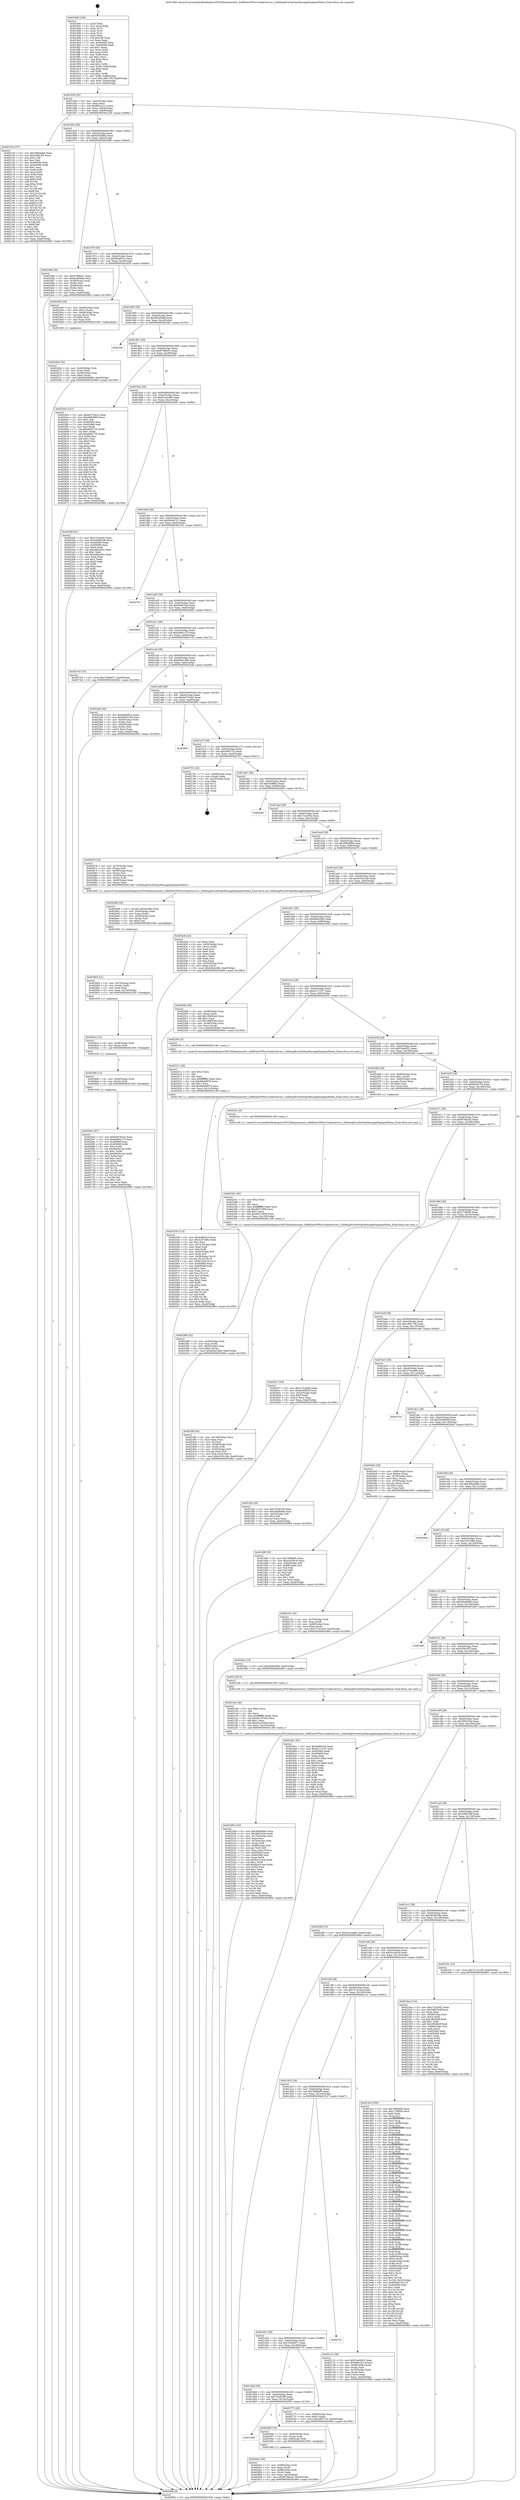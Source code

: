 digraph "0x4018d0" {
  label = "0x4018d0 (/mnt/c/Users/mathe/Desktop/tcc/POCII/binaries/extr_SoftEtherVPNsrcCedarServer.c_SiDebugProcSetVgsMessageDisplayedValue_Final-ollvm.out::main(0))"
  labelloc = "t"
  node[shape=record]

  Entry [label="",width=0.3,height=0.3,shape=circle,fillcolor=black,style=filled]
  "0x40193d" [label="{
     0x40193d [32]\l
     | [instrs]\l
     &nbsp;&nbsp;0x40193d \<+6\>: mov -0xa0(%rbp),%eax\l
     &nbsp;&nbsp;0x401943 \<+2\>: mov %eax,%ecx\l
     &nbsp;&nbsp;0x401945 \<+6\>: sub $0x806c2214,%ecx\l
     &nbsp;&nbsp;0x40194b \<+6\>: mov %eax,-0xb4(%rbp)\l
     &nbsp;&nbsp;0x401951 \<+6\>: mov %ecx,-0xb8(%rbp)\l
     &nbsp;&nbsp;0x401957 \<+6\>: je 0000000000402150 \<main+0x880\>\l
  }"]
  "0x402150" [label="{
     0x402150 [137]\l
     | [instrs]\l
     &nbsp;&nbsp;0x402150 \<+5\>: mov $0x39b0e8a0,%eax\l
     &nbsp;&nbsp;0x402155 \<+5\>: mov $0x42f9c3f2,%ecx\l
     &nbsp;&nbsp;0x40215a \<+2\>: mov $0x1,%dl\l
     &nbsp;&nbsp;0x40215c \<+2\>: xor %esi,%esi\l
     &nbsp;&nbsp;0x40215e \<+7\>: mov 0x405060,%edi\l
     &nbsp;&nbsp;0x402165 \<+8\>: mov 0x405068,%r8d\l
     &nbsp;&nbsp;0x40216d \<+3\>: sub $0x1,%esi\l
     &nbsp;&nbsp;0x402170 \<+3\>: mov %edi,%r9d\l
     &nbsp;&nbsp;0x402173 \<+3\>: add %esi,%r9d\l
     &nbsp;&nbsp;0x402176 \<+4\>: imul %r9d,%edi\l
     &nbsp;&nbsp;0x40217a \<+3\>: and $0x1,%edi\l
     &nbsp;&nbsp;0x40217d \<+3\>: cmp $0x0,%edi\l
     &nbsp;&nbsp;0x402180 \<+4\>: sete %r10b\l
     &nbsp;&nbsp;0x402184 \<+4\>: cmp $0xa,%r8d\l
     &nbsp;&nbsp;0x402188 \<+4\>: setl %r11b\l
     &nbsp;&nbsp;0x40218c \<+3\>: mov %r10b,%bl\l
     &nbsp;&nbsp;0x40218f \<+3\>: xor $0xff,%bl\l
     &nbsp;&nbsp;0x402192 \<+3\>: mov %r11b,%r14b\l
     &nbsp;&nbsp;0x402195 \<+4\>: xor $0xff,%r14b\l
     &nbsp;&nbsp;0x402199 \<+3\>: xor $0x1,%dl\l
     &nbsp;&nbsp;0x40219c \<+3\>: mov %bl,%r15b\l
     &nbsp;&nbsp;0x40219f \<+4\>: and $0xff,%r15b\l
     &nbsp;&nbsp;0x4021a3 \<+3\>: and %dl,%r10b\l
     &nbsp;&nbsp;0x4021a6 \<+3\>: mov %r14b,%r12b\l
     &nbsp;&nbsp;0x4021a9 \<+4\>: and $0xff,%r12b\l
     &nbsp;&nbsp;0x4021ad \<+3\>: and %dl,%r11b\l
     &nbsp;&nbsp;0x4021b0 \<+3\>: or %r10b,%r15b\l
     &nbsp;&nbsp;0x4021b3 \<+3\>: or %r11b,%r12b\l
     &nbsp;&nbsp;0x4021b6 \<+3\>: xor %r12b,%r15b\l
     &nbsp;&nbsp;0x4021b9 \<+3\>: or %r14b,%bl\l
     &nbsp;&nbsp;0x4021bc \<+3\>: xor $0xff,%bl\l
     &nbsp;&nbsp;0x4021bf \<+3\>: or $0x1,%dl\l
     &nbsp;&nbsp;0x4021c2 \<+2\>: and %dl,%bl\l
     &nbsp;&nbsp;0x4021c4 \<+3\>: or %bl,%r15b\l
     &nbsp;&nbsp;0x4021c7 \<+4\>: test $0x1,%r15b\l
     &nbsp;&nbsp;0x4021cb \<+3\>: cmovne %ecx,%eax\l
     &nbsp;&nbsp;0x4021ce \<+6\>: mov %eax,-0xa0(%rbp)\l
     &nbsp;&nbsp;0x4021d4 \<+5\>: jmp 0000000000402964 \<main+0x1094\>\l
  }"]
  "0x40195d" [label="{
     0x40195d [28]\l
     | [instrs]\l
     &nbsp;&nbsp;0x40195d \<+5\>: jmp 0000000000401962 \<main+0x92\>\l
     &nbsp;&nbsp;0x401962 \<+6\>: mov -0xb4(%rbp),%eax\l
     &nbsp;&nbsp;0x401968 \<+5\>: sub $0x82926db5,%eax\l
     &nbsp;&nbsp;0x40196d \<+6\>: mov %eax,-0xbc(%rbp)\l
     &nbsp;&nbsp;0x401973 \<+6\>: je 000000000040248d \<main+0xbbd\>\l
  }"]
  Exit [label="",width=0.3,height=0.3,shape=circle,fillcolor=black,style=filled,peripheries=2]
  "0x40248d" [label="{
     0x40248d [36]\l
     | [instrs]\l
     &nbsp;&nbsp;0x40248d \<+5\>: mov $0x878f9e51,%eax\l
     &nbsp;&nbsp;0x402492 \<+5\>: mov $0x4cdf384b,%ecx\l
     &nbsp;&nbsp;0x402497 \<+4\>: mov -0x38(%rbp),%rdx\l
     &nbsp;&nbsp;0x40249b \<+2\>: mov (%rdx),%esi\l
     &nbsp;&nbsp;0x40249d \<+4\>: mov -0x48(%rbp),%rdx\l
     &nbsp;&nbsp;0x4024a1 \<+2\>: cmp (%rdx),%esi\l
     &nbsp;&nbsp;0x4024a3 \<+3\>: cmovl %ecx,%eax\l
     &nbsp;&nbsp;0x4024a6 \<+6\>: mov %eax,-0xa0(%rbp)\l
     &nbsp;&nbsp;0x4024ac \<+5\>: jmp 0000000000402964 \<main+0x1094\>\l
  }"]
  "0x401979" [label="{
     0x401979 [28]\l
     | [instrs]\l
     &nbsp;&nbsp;0x401979 \<+5\>: jmp 000000000040197e \<main+0xae\>\l
     &nbsp;&nbsp;0x40197e \<+6\>: mov -0xb4(%rbp),%eax\l
     &nbsp;&nbsp;0x401984 \<+5\>: sub $0x84abf51e,%eax\l
     &nbsp;&nbsp;0x401989 \<+6\>: mov %eax,-0xc0(%rbp)\l
     &nbsp;&nbsp;0x40198f \<+6\>: je 0000000000402450 \<main+0xb80\>\l
  }"]
  "0x4026e2" [label="{
     0x4026e2 [97]\l
     | [instrs]\l
     &nbsp;&nbsp;0x4026e2 \<+5\>: mov $0xbd370e22,%eax\l
     &nbsp;&nbsp;0x4026e7 \<+5\>: mov $0xab903170,%ecx\l
     &nbsp;&nbsp;0x4026ec \<+7\>: mov 0x405060,%esi\l
     &nbsp;&nbsp;0x4026f3 \<+8\>: mov 0x405068,%r8d\l
     &nbsp;&nbsp;0x4026fb \<+3\>: mov %esi,%r9d\l
     &nbsp;&nbsp;0x4026fe \<+7\>: sub $0xd945b1e0,%r9d\l
     &nbsp;&nbsp;0x402705 \<+4\>: sub $0x1,%r9d\l
     &nbsp;&nbsp;0x402709 \<+7\>: add $0xd945b1e0,%r9d\l
     &nbsp;&nbsp;0x402710 \<+4\>: imul %r9d,%esi\l
     &nbsp;&nbsp;0x402714 \<+3\>: and $0x1,%esi\l
     &nbsp;&nbsp;0x402717 \<+3\>: cmp $0x0,%esi\l
     &nbsp;&nbsp;0x40271a \<+4\>: sete %r10b\l
     &nbsp;&nbsp;0x40271e \<+4\>: cmp $0xa,%r8d\l
     &nbsp;&nbsp;0x402722 \<+4\>: setl %r11b\l
     &nbsp;&nbsp;0x402726 \<+3\>: mov %r10b,%bl\l
     &nbsp;&nbsp;0x402729 \<+3\>: and %r11b,%bl\l
     &nbsp;&nbsp;0x40272c \<+3\>: xor %r11b,%r10b\l
     &nbsp;&nbsp;0x40272f \<+3\>: or %r10b,%bl\l
     &nbsp;&nbsp;0x402732 \<+3\>: test $0x1,%bl\l
     &nbsp;&nbsp;0x402735 \<+3\>: cmovne %ecx,%eax\l
     &nbsp;&nbsp;0x402738 \<+6\>: mov %eax,-0xa0(%rbp)\l
     &nbsp;&nbsp;0x40273e \<+5\>: jmp 0000000000402964 \<main+0x1094\>\l
  }"]
  "0x402450" [label="{
     0x402450 [29]\l
     | [instrs]\l
     &nbsp;&nbsp;0x402450 \<+4\>: mov -0x48(%rbp),%rax\l
     &nbsp;&nbsp;0x402454 \<+6\>: movl $0x1,(%rax)\l
     &nbsp;&nbsp;0x40245a \<+4\>: mov -0x48(%rbp),%rax\l
     &nbsp;&nbsp;0x40245e \<+3\>: movslq (%rax),%rax\l
     &nbsp;&nbsp;0x402461 \<+4\>: shl $0x0,%rax\l
     &nbsp;&nbsp;0x402465 \<+3\>: mov %rax,%rdi\l
     &nbsp;&nbsp;0x402468 \<+5\>: call 0000000000401050 \<malloc@plt\>\l
     | [calls]\l
     &nbsp;&nbsp;0x401050 \{1\} (unknown)\l
  }"]
  "0x401995" [label="{
     0x401995 [28]\l
     | [instrs]\l
     &nbsp;&nbsp;0x401995 \<+5\>: jmp 000000000040199a \<main+0xca\>\l
     &nbsp;&nbsp;0x40199a \<+6\>: mov -0xb4(%rbp),%eax\l
     &nbsp;&nbsp;0x4019a0 \<+5\>: sub $0x86d2b66f,%eax\l
     &nbsp;&nbsp;0x4019a5 \<+6\>: mov %eax,-0xc4(%rbp)\l
     &nbsp;&nbsp;0x4019ab \<+6\>: je 0000000000401fdc \<main+0x70c\>\l
  }"]
  "0x4026d6" [label="{
     0x4026d6 [12]\l
     | [instrs]\l
     &nbsp;&nbsp;0x4026d6 \<+4\>: mov -0x40(%rbp),%rdx\l
     &nbsp;&nbsp;0x4026da \<+3\>: mov (%rdx),%rdi\l
     &nbsp;&nbsp;0x4026dd \<+5\>: call 0000000000401030 \<free@plt\>\l
     | [calls]\l
     &nbsp;&nbsp;0x401030 \{1\} (unknown)\l
  }"]
  "0x401fdc" [label="{
     0x401fdc\l
  }", style=dashed]
  "0x4019b1" [label="{
     0x4019b1 [28]\l
     | [instrs]\l
     &nbsp;&nbsp;0x4019b1 \<+5\>: jmp 00000000004019b6 \<main+0xe6\>\l
     &nbsp;&nbsp;0x4019b6 \<+6\>: mov -0xb4(%rbp),%eax\l
     &nbsp;&nbsp;0x4019bc \<+5\>: sub $0x878f9e51,%eax\l
     &nbsp;&nbsp;0x4019c1 \<+6\>: mov %eax,-0xc8(%rbp)\l
     &nbsp;&nbsp;0x4019c7 \<+6\>: je 00000000004025e5 \<main+0xd15\>\l
  }"]
  "0x4026ca" [label="{
     0x4026ca [12]\l
     | [instrs]\l
     &nbsp;&nbsp;0x4026ca \<+4\>: mov -0x58(%rbp),%rdx\l
     &nbsp;&nbsp;0x4026ce \<+3\>: mov (%rdx),%rdi\l
     &nbsp;&nbsp;0x4026d1 \<+5\>: call 0000000000401030 \<free@plt\>\l
     | [calls]\l
     &nbsp;&nbsp;0x401030 \{1\} (unknown)\l
  }"]
  "0x4025e5" [label="{
     0x4025e5 [147]\l
     | [instrs]\l
     &nbsp;&nbsp;0x4025e5 \<+5\>: mov $0xbd370e22,%eax\l
     &nbsp;&nbsp;0x4025ea \<+5\>: mov $0xd08cf90d,%ecx\l
     &nbsp;&nbsp;0x4025ef \<+2\>: mov $0x1,%dl\l
     &nbsp;&nbsp;0x4025f1 \<+7\>: mov 0x405060,%esi\l
     &nbsp;&nbsp;0x4025f8 \<+7\>: mov 0x405068,%edi\l
     &nbsp;&nbsp;0x4025ff \<+3\>: mov %esi,%r8d\l
     &nbsp;&nbsp;0x402602 \<+7\>: sub $0xe85b77fc,%r8d\l
     &nbsp;&nbsp;0x402609 \<+4\>: sub $0x1,%r8d\l
     &nbsp;&nbsp;0x40260d \<+7\>: add $0xe85b77fc,%r8d\l
     &nbsp;&nbsp;0x402614 \<+4\>: imul %r8d,%esi\l
     &nbsp;&nbsp;0x402618 \<+3\>: and $0x1,%esi\l
     &nbsp;&nbsp;0x40261b \<+3\>: cmp $0x0,%esi\l
     &nbsp;&nbsp;0x40261e \<+4\>: sete %r9b\l
     &nbsp;&nbsp;0x402622 \<+3\>: cmp $0xa,%edi\l
     &nbsp;&nbsp;0x402625 \<+4\>: setl %r10b\l
     &nbsp;&nbsp;0x402629 \<+3\>: mov %r9b,%r11b\l
     &nbsp;&nbsp;0x40262c \<+4\>: xor $0xff,%r11b\l
     &nbsp;&nbsp;0x402630 \<+3\>: mov %r10b,%bl\l
     &nbsp;&nbsp;0x402633 \<+3\>: xor $0xff,%bl\l
     &nbsp;&nbsp;0x402636 \<+3\>: xor $0x0,%dl\l
     &nbsp;&nbsp;0x402639 \<+3\>: mov %r11b,%r14b\l
     &nbsp;&nbsp;0x40263c \<+4\>: and $0x0,%r14b\l
     &nbsp;&nbsp;0x402640 \<+3\>: and %dl,%r9b\l
     &nbsp;&nbsp;0x402643 \<+3\>: mov %bl,%r15b\l
     &nbsp;&nbsp;0x402646 \<+4\>: and $0x0,%r15b\l
     &nbsp;&nbsp;0x40264a \<+3\>: and %dl,%r10b\l
     &nbsp;&nbsp;0x40264d \<+3\>: or %r9b,%r14b\l
     &nbsp;&nbsp;0x402650 \<+3\>: or %r10b,%r15b\l
     &nbsp;&nbsp;0x402653 \<+3\>: xor %r15b,%r14b\l
     &nbsp;&nbsp;0x402656 \<+3\>: or %bl,%r11b\l
     &nbsp;&nbsp;0x402659 \<+4\>: xor $0xff,%r11b\l
     &nbsp;&nbsp;0x40265d \<+3\>: or $0x0,%dl\l
     &nbsp;&nbsp;0x402660 \<+3\>: and %dl,%r11b\l
     &nbsp;&nbsp;0x402663 \<+3\>: or %r11b,%r14b\l
     &nbsp;&nbsp;0x402666 \<+4\>: test $0x1,%r14b\l
     &nbsp;&nbsp;0x40266a \<+3\>: cmovne %ecx,%eax\l
     &nbsp;&nbsp;0x40266d \<+6\>: mov %eax,-0xa0(%rbp)\l
     &nbsp;&nbsp;0x402673 \<+5\>: jmp 0000000000402964 \<main+0x1094\>\l
  }"]
  "0x4019cd" [label="{
     0x4019cd [28]\l
     | [instrs]\l
     &nbsp;&nbsp;0x4019cd \<+5\>: jmp 00000000004019d2 \<main+0x102\>\l
     &nbsp;&nbsp;0x4019d2 \<+6\>: mov -0xb4(%rbp),%eax\l
     &nbsp;&nbsp;0x4019d8 \<+5\>: sub $0x91ec4a9b,%eax\l
     &nbsp;&nbsp;0x4019dd \<+6\>: mov %eax,-0xcc(%rbp)\l
     &nbsp;&nbsp;0x4019e3 \<+6\>: je 000000000040228f \<main+0x9bf\>\l
  }"]
  "0x4026b5" [label="{
     0x4026b5 [21]\l
     | [instrs]\l
     &nbsp;&nbsp;0x4026b5 \<+4\>: mov -0x70(%rbp),%rdx\l
     &nbsp;&nbsp;0x4026b9 \<+3\>: mov (%rdx),%rdx\l
     &nbsp;&nbsp;0x4026bc \<+3\>: mov %rdx,%rdi\l
     &nbsp;&nbsp;0x4026bf \<+6\>: mov %eax,-0x160(%rbp)\l
     &nbsp;&nbsp;0x4026c5 \<+5\>: call 0000000000401030 \<free@plt\>\l
     | [calls]\l
     &nbsp;&nbsp;0x401030 \{1\} (unknown)\l
  }"]
  "0x40228f" [label="{
     0x40228f [91]\l
     | [instrs]\l
     &nbsp;&nbsp;0x40228f \<+5\>: mov $0xc72ce592,%eax\l
     &nbsp;&nbsp;0x402294 \<+5\>: mov $0x5628818b,%ecx\l
     &nbsp;&nbsp;0x402299 \<+7\>: mov 0x405060,%edx\l
     &nbsp;&nbsp;0x4022a0 \<+7\>: mov 0x405068,%esi\l
     &nbsp;&nbsp;0x4022a7 \<+2\>: mov %edx,%edi\l
     &nbsp;&nbsp;0x4022a9 \<+6\>: sub $0xed6acb52,%edi\l
     &nbsp;&nbsp;0x4022af \<+3\>: sub $0x1,%edi\l
     &nbsp;&nbsp;0x4022b2 \<+6\>: add $0xed6acb52,%edi\l
     &nbsp;&nbsp;0x4022b8 \<+3\>: imul %edi,%edx\l
     &nbsp;&nbsp;0x4022bb \<+3\>: and $0x1,%edx\l
     &nbsp;&nbsp;0x4022be \<+3\>: cmp $0x0,%edx\l
     &nbsp;&nbsp;0x4022c1 \<+4\>: sete %r8b\l
     &nbsp;&nbsp;0x4022c5 \<+3\>: cmp $0xa,%esi\l
     &nbsp;&nbsp;0x4022c8 \<+4\>: setl %r9b\l
     &nbsp;&nbsp;0x4022cc \<+3\>: mov %r8b,%r10b\l
     &nbsp;&nbsp;0x4022cf \<+3\>: and %r9b,%r10b\l
     &nbsp;&nbsp;0x4022d2 \<+3\>: xor %r9b,%r8b\l
     &nbsp;&nbsp;0x4022d5 \<+3\>: or %r8b,%r10b\l
     &nbsp;&nbsp;0x4022d8 \<+4\>: test $0x1,%r10b\l
     &nbsp;&nbsp;0x4022dc \<+3\>: cmovne %ecx,%eax\l
     &nbsp;&nbsp;0x4022df \<+6\>: mov %eax,-0xa0(%rbp)\l
     &nbsp;&nbsp;0x4022e5 \<+5\>: jmp 0000000000402964 \<main+0x1094\>\l
  }"]
  "0x4019e9" [label="{
     0x4019e9 [28]\l
     | [instrs]\l
     &nbsp;&nbsp;0x4019e9 \<+5\>: jmp 00000000004019ee \<main+0x11e\>\l
     &nbsp;&nbsp;0x4019ee \<+6\>: mov -0xb4(%rbp),%eax\l
     &nbsp;&nbsp;0x4019f4 \<+5\>: sub $0x94d4c7c1,%eax\l
     &nbsp;&nbsp;0x4019f9 \<+6\>: mov %eax,-0xd0(%rbp)\l
     &nbsp;&nbsp;0x4019ff \<+6\>: je 0000000000402761 \<main+0xe91\>\l
  }"]
  "0x402698" [label="{
     0x402698 [29]\l
     | [instrs]\l
     &nbsp;&nbsp;0x402698 \<+10\>: movabs $0x4030b6,%rdi\l
     &nbsp;&nbsp;0x4026a2 \<+4\>: mov -0x30(%rbp),%rdx\l
     &nbsp;&nbsp;0x4026a6 \<+2\>: mov %eax,(%rdx)\l
     &nbsp;&nbsp;0x4026a8 \<+4\>: mov -0x30(%rbp),%rdx\l
     &nbsp;&nbsp;0x4026ac \<+2\>: mov (%rdx),%esi\l
     &nbsp;&nbsp;0x4026ae \<+2\>: mov $0x0,%al\l
     &nbsp;&nbsp;0x4026b0 \<+5\>: call 0000000000401040 \<printf@plt\>\l
     | [calls]\l
     &nbsp;&nbsp;0x401040 \{1\} (unknown)\l
  }"]
  "0x402761" [label="{
     0x402761\l
  }", style=dashed]
  "0x401a05" [label="{
     0x401a05 [28]\l
     | [instrs]\l
     &nbsp;&nbsp;0x401a05 \<+5\>: jmp 0000000000401a0a \<main+0x13a\>\l
     &nbsp;&nbsp;0x401a0a \<+6\>: mov -0xb4(%rbp),%eax\l
     &nbsp;&nbsp;0x401a10 \<+5\>: sub $0x9e8fc02d,%eax\l
     &nbsp;&nbsp;0x401a15 \<+6\>: mov %eax,-0xd4(%rbp)\l
     &nbsp;&nbsp;0x401a1b \<+6\>: je 0000000000402892 \<main+0xfc2\>\l
  }"]
  "0x402539" [label="{
     0x402539 [115]\l
     | [instrs]\l
     &nbsp;&nbsp;0x402539 \<+5\>: mov $0x9e8fc02d,%ecx\l
     &nbsp;&nbsp;0x40253e \<+5\>: mov $0x3cd72f6e,%edx\l
     &nbsp;&nbsp;0x402543 \<+2\>: xor %esi,%esi\l
     &nbsp;&nbsp;0x402545 \<+6\>: mov -0x15c(%rbp),%edi\l
     &nbsp;&nbsp;0x40254b \<+3\>: imul %eax,%edi\l
     &nbsp;&nbsp;0x40254e \<+3\>: mov %dil,%r8b\l
     &nbsp;&nbsp;0x402551 \<+4\>: mov -0x40(%rbp),%r9\l
     &nbsp;&nbsp;0x402555 \<+3\>: mov (%r9),%r9\l
     &nbsp;&nbsp;0x402558 \<+4\>: mov -0x38(%rbp),%r10\l
     &nbsp;&nbsp;0x40255c \<+3\>: movslq (%r10),%r10\l
     &nbsp;&nbsp;0x40255f \<+4\>: mov %r8b,(%r9,%r10,1)\l
     &nbsp;&nbsp;0x402563 \<+7\>: mov 0x405060,%eax\l
     &nbsp;&nbsp;0x40256a \<+7\>: mov 0x405068,%edi\l
     &nbsp;&nbsp;0x402571 \<+3\>: sub $0x1,%esi\l
     &nbsp;&nbsp;0x402574 \<+3\>: mov %eax,%r11d\l
     &nbsp;&nbsp;0x402577 \<+3\>: add %esi,%r11d\l
     &nbsp;&nbsp;0x40257a \<+4\>: imul %r11d,%eax\l
     &nbsp;&nbsp;0x40257e \<+3\>: and $0x1,%eax\l
     &nbsp;&nbsp;0x402581 \<+3\>: cmp $0x0,%eax\l
     &nbsp;&nbsp;0x402584 \<+4\>: sete %r8b\l
     &nbsp;&nbsp;0x402588 \<+3\>: cmp $0xa,%edi\l
     &nbsp;&nbsp;0x40258b \<+3\>: setl %bl\l
     &nbsp;&nbsp;0x40258e \<+3\>: mov %r8b,%r14b\l
     &nbsp;&nbsp;0x402591 \<+3\>: and %bl,%r14b\l
     &nbsp;&nbsp;0x402594 \<+3\>: xor %bl,%r8b\l
     &nbsp;&nbsp;0x402597 \<+3\>: or %r8b,%r14b\l
     &nbsp;&nbsp;0x40259a \<+4\>: test $0x1,%r14b\l
     &nbsp;&nbsp;0x40259e \<+3\>: cmovne %edx,%ecx\l
     &nbsp;&nbsp;0x4025a1 \<+6\>: mov %ecx,-0xa0(%rbp)\l
     &nbsp;&nbsp;0x4025a7 \<+5\>: jmp 0000000000402964 \<main+0x1094\>\l
  }"]
  "0x402892" [label="{
     0x402892\l
  }", style=dashed]
  "0x401a21" [label="{
     0x401a21 [28]\l
     | [instrs]\l
     &nbsp;&nbsp;0x401a21 \<+5\>: jmp 0000000000401a26 \<main+0x156\>\l
     &nbsp;&nbsp;0x401a26 \<+6\>: mov -0xb4(%rbp),%eax\l
     &nbsp;&nbsp;0x401a2c \<+5\>: sub $0xab903170,%eax\l
     &nbsp;&nbsp;0x401a31 \<+6\>: mov %eax,-0xd8(%rbp)\l
     &nbsp;&nbsp;0x401a37 \<+6\>: je 0000000000402743 \<main+0xe73\>\l
  }"]
  "0x402511" [label="{
     0x402511 [40]\l
     | [instrs]\l
     &nbsp;&nbsp;0x402511 \<+5\>: mov $0x2,%ecx\l
     &nbsp;&nbsp;0x402516 \<+1\>: cltd\l
     &nbsp;&nbsp;0x402517 \<+2\>: idiv %ecx\l
     &nbsp;&nbsp;0x402519 \<+6\>: imul $0xfffffffe,%edx,%ecx\l
     &nbsp;&nbsp;0x40251f \<+6\>: sub $0x66b49976,%ecx\l
     &nbsp;&nbsp;0x402525 \<+3\>: add $0x1,%ecx\l
     &nbsp;&nbsp;0x402528 \<+6\>: add $0x66b49976,%ecx\l
     &nbsp;&nbsp;0x40252e \<+6\>: mov %ecx,-0x15c(%rbp)\l
     &nbsp;&nbsp;0x402534 \<+5\>: call 0000000000401160 \<next_i\>\l
     | [calls]\l
     &nbsp;&nbsp;0x401160 \{1\} (/mnt/c/Users/mathe/Desktop/tcc/POCII/binaries/extr_SoftEtherVPNsrcCedarServer.c_SiDebugProcSetVgsMessageDisplayedValue_Final-ollvm.out::next_i)\l
  }"]
  "0x402743" [label="{
     0x402743 [15]\l
     | [instrs]\l
     &nbsp;&nbsp;0x402743 \<+10\>: movl $0x7d299d71,-0xa0(%rbp)\l
     &nbsp;&nbsp;0x40274d \<+5\>: jmp 0000000000402964 \<main+0x1094\>\l
  }"]
  "0x401a3d" [label="{
     0x401a3d [28]\l
     | [instrs]\l
     &nbsp;&nbsp;0x401a3d \<+5\>: jmp 0000000000401a42 \<main+0x172\>\l
     &nbsp;&nbsp;0x401a42 \<+6\>: mov -0xb4(%rbp),%eax\l
     &nbsp;&nbsp;0x401a48 \<+5\>: sub $0xb0ba1d66,%eax\l
     &nbsp;&nbsp;0x401a4d \<+6\>: mov %eax,-0xdc(%rbp)\l
     &nbsp;&nbsp;0x401a53 \<+6\>: je 00000000004023a8 \<main+0xad8\>\l
  }"]
  "0x40246d" [label="{
     0x40246d [32]\l
     | [instrs]\l
     &nbsp;&nbsp;0x40246d \<+4\>: mov -0x40(%rbp),%rdi\l
     &nbsp;&nbsp;0x402471 \<+3\>: mov %rax,(%rdi)\l
     &nbsp;&nbsp;0x402474 \<+4\>: mov -0x38(%rbp),%rax\l
     &nbsp;&nbsp;0x402478 \<+6\>: movl $0x0,(%rax)\l
     &nbsp;&nbsp;0x40247e \<+10\>: movl $0x82926db5,-0xa0(%rbp)\l
     &nbsp;&nbsp;0x402488 \<+5\>: jmp 0000000000402964 \<main+0x1094\>\l
  }"]
  "0x4023a8" [label="{
     0x4023a8 [36]\l
     | [instrs]\l
     &nbsp;&nbsp;0x4023a8 \<+5\>: mov $0x84abf51e,%eax\l
     &nbsp;&nbsp;0x4023ad \<+5\>: mov $0xf4d2475d,%ecx\l
     &nbsp;&nbsp;0x4023b2 \<+4\>: mov -0x50(%rbp),%rdx\l
     &nbsp;&nbsp;0x4023b6 \<+2\>: mov (%rdx),%esi\l
     &nbsp;&nbsp;0x4023b8 \<+4\>: mov -0x60(%rbp),%rdx\l
     &nbsp;&nbsp;0x4023bc \<+2\>: cmp (%rdx),%esi\l
     &nbsp;&nbsp;0x4023be \<+3\>: cmovl %ecx,%eax\l
     &nbsp;&nbsp;0x4023c1 \<+6\>: mov %eax,-0xa0(%rbp)\l
     &nbsp;&nbsp;0x4023c7 \<+5\>: jmp 0000000000402964 \<main+0x1094\>\l
  }"]
  "0x401a59" [label="{
     0x401a59 [28]\l
     | [instrs]\l
     &nbsp;&nbsp;0x401a59 \<+5\>: jmp 0000000000401a5e \<main+0x18e\>\l
     &nbsp;&nbsp;0x401a5e \<+6\>: mov -0xb4(%rbp),%eax\l
     &nbsp;&nbsp;0x401a64 \<+5\>: sub $0xbd370e22,%eax\l
     &nbsp;&nbsp;0x401a69 \<+6\>: mov %eax,-0xe0(%rbp)\l
     &nbsp;&nbsp;0x401a6f \<+6\>: je 00000000004028f0 \<main+0x1020\>\l
  }"]
  "0x4023f9" [label="{
     0x4023f9 [45]\l
     | [instrs]\l
     &nbsp;&nbsp;0x4023f9 \<+6\>: mov -0x158(%rbp),%ecx\l
     &nbsp;&nbsp;0x4023ff \<+3\>: imul %eax,%ecx\l
     &nbsp;&nbsp;0x402402 \<+3\>: mov %cl,%sil\l
     &nbsp;&nbsp;0x402405 \<+4\>: mov -0x58(%rbp),%rdi\l
     &nbsp;&nbsp;0x402409 \<+3\>: mov (%rdi),%rdi\l
     &nbsp;&nbsp;0x40240c \<+4\>: mov -0x50(%rbp),%r8\l
     &nbsp;&nbsp;0x402410 \<+3\>: movslq (%r8),%r8\l
     &nbsp;&nbsp;0x402413 \<+4\>: mov %sil,(%rdi,%r8,1)\l
     &nbsp;&nbsp;0x402417 \<+10\>: movl $0xd105c1bb,-0xa0(%rbp)\l
     &nbsp;&nbsp;0x402421 \<+5\>: jmp 0000000000402964 \<main+0x1094\>\l
  }"]
  "0x4028f0" [label="{
     0x4028f0\l
  }", style=dashed]
  "0x401a75" [label="{
     0x401a75 [28]\l
     | [instrs]\l
     &nbsp;&nbsp;0x401a75 \<+5\>: jmp 0000000000401a7a \<main+0x1aa\>\l
     &nbsp;&nbsp;0x401a7a \<+6\>: mov -0xb4(%rbp),%eax\l
     &nbsp;&nbsp;0x401a80 \<+5\>: sub $0xc08f7133,%eax\l
     &nbsp;&nbsp;0x401a85 \<+6\>: mov %eax,-0xe4(%rbp)\l
     &nbsp;&nbsp;0x401a8b \<+6\>: je 0000000000402791 \<main+0xec1\>\l
  }"]
  "0x4023d1" [label="{
     0x4023d1 [40]\l
     | [instrs]\l
     &nbsp;&nbsp;0x4023d1 \<+5\>: mov $0x2,%ecx\l
     &nbsp;&nbsp;0x4023d6 \<+1\>: cltd\l
     &nbsp;&nbsp;0x4023d7 \<+2\>: idiv %ecx\l
     &nbsp;&nbsp;0x4023d9 \<+6\>: imul $0xfffffffe,%edx,%ecx\l
     &nbsp;&nbsp;0x4023df \<+6\>: sub $0xd937c908,%ecx\l
     &nbsp;&nbsp;0x4023e5 \<+3\>: add $0x1,%ecx\l
     &nbsp;&nbsp;0x4023e8 \<+6\>: add $0xd937c908,%ecx\l
     &nbsp;&nbsp;0x4023ee \<+6\>: mov %ecx,-0x158(%rbp)\l
     &nbsp;&nbsp;0x4023f4 \<+5\>: call 0000000000401160 \<next_i\>\l
     | [calls]\l
     &nbsp;&nbsp;0x401160 \{1\} (/mnt/c/Users/mathe/Desktop/tcc/POCII/binaries/extr_SoftEtherVPNsrcCedarServer.c_SiDebugProcSetVgsMessageDisplayedValue_Final-ollvm.out::next_i)\l
  }"]
  "0x402791" [label="{
     0x402791 [22]\l
     | [instrs]\l
     &nbsp;&nbsp;0x402791 \<+7\>: mov -0x98(%rbp),%rax\l
     &nbsp;&nbsp;0x402798 \<+2\>: mov (%rax),%eax\l
     &nbsp;&nbsp;0x40279a \<+4\>: lea -0x20(%rbp),%rsp\l
     &nbsp;&nbsp;0x40279e \<+1\>: pop %rbx\l
     &nbsp;&nbsp;0x40279f \<+2\>: pop %r12\l
     &nbsp;&nbsp;0x4027a1 \<+2\>: pop %r14\l
     &nbsp;&nbsp;0x4027a3 \<+2\>: pop %r15\l
     &nbsp;&nbsp;0x4027a5 \<+1\>: pop %rbp\l
     &nbsp;&nbsp;0x4027a6 \<+1\>: ret\l
  }"]
  "0x401a91" [label="{
     0x401a91 [28]\l
     | [instrs]\l
     &nbsp;&nbsp;0x401a91 \<+5\>: jmp 0000000000401a96 \<main+0x1c6\>\l
     &nbsp;&nbsp;0x401a96 \<+6\>: mov -0xb4(%rbp),%eax\l
     &nbsp;&nbsp;0x401a9c \<+5\>: sub $0xc0aff9ac,%eax\l
     &nbsp;&nbsp;0x401aa1 \<+6\>: mov %eax,-0xe8(%rbp)\l
     &nbsp;&nbsp;0x401aa7 \<+6\>: je 0000000000402081 \<main+0x7b1\>\l
  }"]
  "0x402388" [label="{
     0x402388 [32]\l
     | [instrs]\l
     &nbsp;&nbsp;0x402388 \<+4\>: mov -0x58(%rbp),%rdi\l
     &nbsp;&nbsp;0x40238c \<+3\>: mov %rax,(%rdi)\l
     &nbsp;&nbsp;0x40238f \<+4\>: mov -0x50(%rbp),%rax\l
     &nbsp;&nbsp;0x402393 \<+6\>: movl $0x0,(%rax)\l
     &nbsp;&nbsp;0x402399 \<+10\>: movl $0xb0ba1d66,-0xa0(%rbp)\l
     &nbsp;&nbsp;0x4023a3 \<+5\>: jmp 0000000000402964 \<main+0x1094\>\l
  }"]
  "0x402081" [label="{
     0x402081\l
  }", style=dashed]
  "0x401aad" [label="{
     0x401aad [28]\l
     | [instrs]\l
     &nbsp;&nbsp;0x401aad \<+5\>: jmp 0000000000401ab2 \<main+0x1e2\>\l
     &nbsp;&nbsp;0x401ab2 \<+6\>: mov -0xb4(%rbp),%eax\l
     &nbsp;&nbsp;0x401ab8 \<+5\>: sub $0xc72ce592,%eax\l
     &nbsp;&nbsp;0x401abd \<+6\>: mov %eax,-0xec(%rbp)\l
     &nbsp;&nbsp;0x401ac3 \<+6\>: je 0000000000402868 \<main+0xf98\>\l
  }"]
  "0x402206" [label="{
     0x402206 [122]\l
     | [instrs]\l
     &nbsp;&nbsp;0x402206 \<+5\>: mov $0x39b0e8a0,%ecx\l
     &nbsp;&nbsp;0x40220b \<+5\>: mov $0x4f63333a,%edx\l
     &nbsp;&nbsp;0x402210 \<+6\>: mov -0x154(%rbp),%esi\l
     &nbsp;&nbsp;0x402216 \<+3\>: imul %eax,%esi\l
     &nbsp;&nbsp;0x402219 \<+4\>: mov -0x70(%rbp),%rdi\l
     &nbsp;&nbsp;0x40221d \<+3\>: mov (%rdi),%rdi\l
     &nbsp;&nbsp;0x402220 \<+4\>: mov -0x68(%rbp),%r8\l
     &nbsp;&nbsp;0x402224 \<+3\>: movslq (%r8),%r8\l
     &nbsp;&nbsp;0x402227 \<+4\>: mov %esi,(%rdi,%r8,4)\l
     &nbsp;&nbsp;0x40222b \<+7\>: mov 0x405060,%eax\l
     &nbsp;&nbsp;0x402232 \<+7\>: mov 0x405068,%esi\l
     &nbsp;&nbsp;0x402239 \<+3\>: mov %eax,%r9d\l
     &nbsp;&nbsp;0x40223c \<+7\>: sub $0x92e314ae,%r9d\l
     &nbsp;&nbsp;0x402243 \<+4\>: sub $0x1,%r9d\l
     &nbsp;&nbsp;0x402247 \<+7\>: add $0x92e314ae,%r9d\l
     &nbsp;&nbsp;0x40224e \<+4\>: imul %r9d,%eax\l
     &nbsp;&nbsp;0x402252 \<+3\>: and $0x1,%eax\l
     &nbsp;&nbsp;0x402255 \<+3\>: cmp $0x0,%eax\l
     &nbsp;&nbsp;0x402258 \<+4\>: sete %r10b\l
     &nbsp;&nbsp;0x40225c \<+3\>: cmp $0xa,%esi\l
     &nbsp;&nbsp;0x40225f \<+4\>: setl %r11b\l
     &nbsp;&nbsp;0x402263 \<+3\>: mov %r10b,%bl\l
     &nbsp;&nbsp;0x402266 \<+3\>: and %r11b,%bl\l
     &nbsp;&nbsp;0x402269 \<+3\>: xor %r11b,%r10b\l
     &nbsp;&nbsp;0x40226c \<+3\>: or %r10b,%bl\l
     &nbsp;&nbsp;0x40226f \<+3\>: test $0x1,%bl\l
     &nbsp;&nbsp;0x402272 \<+3\>: cmovne %edx,%ecx\l
     &nbsp;&nbsp;0x402275 \<+6\>: mov %ecx,-0xa0(%rbp)\l
     &nbsp;&nbsp;0x40227b \<+5\>: jmp 0000000000402964 \<main+0x1094\>\l
  }"]
  "0x402868" [label="{
     0x402868\l
  }", style=dashed]
  "0x401ac9" [label="{
     0x401ac9 [28]\l
     | [instrs]\l
     &nbsp;&nbsp;0x401ac9 \<+5\>: jmp 0000000000401ace \<main+0x1fe\>\l
     &nbsp;&nbsp;0x401ace \<+6\>: mov -0xb4(%rbp),%eax\l
     &nbsp;&nbsp;0x401ad4 \<+5\>: sub $0xd08cf90d,%eax\l
     &nbsp;&nbsp;0x401ad9 \<+6\>: mov %eax,-0xf0(%rbp)\l
     &nbsp;&nbsp;0x401adf \<+6\>: je 0000000000402678 \<main+0xda8\>\l
  }"]
  "0x4021de" [label="{
     0x4021de [40]\l
     | [instrs]\l
     &nbsp;&nbsp;0x4021de \<+5\>: mov $0x2,%ecx\l
     &nbsp;&nbsp;0x4021e3 \<+1\>: cltd\l
     &nbsp;&nbsp;0x4021e4 \<+2\>: idiv %ecx\l
     &nbsp;&nbsp;0x4021e6 \<+6\>: imul $0xfffffffe,%edx,%ecx\l
     &nbsp;&nbsp;0x4021ec \<+6\>: sub $0xd4145394,%ecx\l
     &nbsp;&nbsp;0x4021f2 \<+3\>: add $0x1,%ecx\l
     &nbsp;&nbsp;0x4021f5 \<+6\>: add $0xd4145394,%ecx\l
     &nbsp;&nbsp;0x4021fb \<+6\>: mov %ecx,-0x154(%rbp)\l
     &nbsp;&nbsp;0x402201 \<+5\>: call 0000000000401160 \<next_i\>\l
     | [calls]\l
     &nbsp;&nbsp;0x401160 \{1\} (/mnt/c/Users/mathe/Desktop/tcc/POCII/binaries/extr_SoftEtherVPNsrcCedarServer.c_SiDebugProcSetVgsMessageDisplayedValue_Final-ollvm.out::next_i)\l
  }"]
  "0x402678" [label="{
     0x402678 [32]\l
     | [instrs]\l
     &nbsp;&nbsp;0x402678 \<+4\>: mov -0x70(%rbp),%rax\l
     &nbsp;&nbsp;0x40267c \<+3\>: mov (%rax),%rdi\l
     &nbsp;&nbsp;0x40267f \<+4\>: mov -0x58(%rbp),%rax\l
     &nbsp;&nbsp;0x402683 \<+3\>: mov (%rax),%rsi\l
     &nbsp;&nbsp;0x402686 \<+4\>: mov -0x40(%rbp),%rax\l
     &nbsp;&nbsp;0x40268a \<+3\>: mov (%rax),%rdx\l
     &nbsp;&nbsp;0x40268d \<+4\>: mov -0x80(%rbp),%rax\l
     &nbsp;&nbsp;0x402691 \<+2\>: mov (%rax),%ecx\l
     &nbsp;&nbsp;0x402693 \<+5\>: call 0000000000401400 \<SiDebugProcSetVgsMessageDisplayedValue\>\l
     | [calls]\l
     &nbsp;&nbsp;0x401400 \{1\} (/mnt/c/Users/mathe/Desktop/tcc/POCII/binaries/extr_SoftEtherVPNsrcCedarServer.c_SiDebugProcSetVgsMessageDisplayedValue_Final-ollvm.out::SiDebugProcSetVgsMessageDisplayedValue)\l
  }"]
  "0x401ae5" [label="{
     0x401ae5 [28]\l
     | [instrs]\l
     &nbsp;&nbsp;0x401ae5 \<+5\>: jmp 0000000000401aea \<main+0x21a\>\l
     &nbsp;&nbsp;0x401aea \<+6\>: mov -0xb4(%rbp),%eax\l
     &nbsp;&nbsp;0x401af0 \<+5\>: sub $0xd105c1bb,%eax\l
     &nbsp;&nbsp;0x401af5 \<+6\>: mov %eax,-0xf4(%rbp)\l
     &nbsp;&nbsp;0x401afb \<+6\>: je 0000000000402426 \<main+0xb56\>\l
  }"]
  "0x40210c" [label="{
     0x40210c [32]\l
     | [instrs]\l
     &nbsp;&nbsp;0x40210c \<+4\>: mov -0x70(%rbp),%rdi\l
     &nbsp;&nbsp;0x402110 \<+3\>: mov %rax,(%rdi)\l
     &nbsp;&nbsp;0x402113 \<+4\>: mov -0x68(%rbp),%rax\l
     &nbsp;&nbsp;0x402117 \<+6\>: movl $0x0,(%rax)\l
     &nbsp;&nbsp;0x40211d \<+10\>: movl $0x727a1ec9,-0xa0(%rbp)\l
     &nbsp;&nbsp;0x402127 \<+5\>: jmp 0000000000402964 \<main+0x1094\>\l
  }"]
  "0x402426" [label="{
     0x402426 [42]\l
     | [instrs]\l
     &nbsp;&nbsp;0x402426 \<+2\>: xor %eax,%eax\l
     &nbsp;&nbsp;0x402428 \<+4\>: mov -0x50(%rbp),%rcx\l
     &nbsp;&nbsp;0x40242c \<+2\>: mov (%rcx),%edx\l
     &nbsp;&nbsp;0x40242e \<+2\>: mov %eax,%esi\l
     &nbsp;&nbsp;0x402430 \<+2\>: sub %edx,%esi\l
     &nbsp;&nbsp;0x402432 \<+2\>: mov %eax,%edx\l
     &nbsp;&nbsp;0x402434 \<+3\>: sub $0x1,%edx\l
     &nbsp;&nbsp;0x402437 \<+2\>: add %edx,%esi\l
     &nbsp;&nbsp;0x402439 \<+2\>: sub %esi,%eax\l
     &nbsp;&nbsp;0x40243b \<+4\>: mov -0x50(%rbp),%rcx\l
     &nbsp;&nbsp;0x40243f \<+2\>: mov %eax,(%rcx)\l
     &nbsp;&nbsp;0x402441 \<+10\>: movl $0xb0ba1d66,-0xa0(%rbp)\l
     &nbsp;&nbsp;0x40244b \<+5\>: jmp 0000000000402964 \<main+0x1094\>\l
  }"]
  "0x401b01" [label="{
     0x401b01 [28]\l
     | [instrs]\l
     &nbsp;&nbsp;0x401b01 \<+5\>: jmp 0000000000401b06 \<main+0x236\>\l
     &nbsp;&nbsp;0x401b06 \<+6\>: mov -0xb4(%rbp),%eax\l
     &nbsp;&nbsp;0x401b0c \<+5\>: sub $0xd560c90d,%eax\l
     &nbsp;&nbsp;0x401b11 \<+6\>: mov %eax,-0xf8(%rbp)\l
     &nbsp;&nbsp;0x401b17 \<+6\>: je 00000000004025bb \<main+0xceb\>\l
  }"]
  "0x4020a3" [label="{
     0x4020a3 [36]\l
     | [instrs]\l
     &nbsp;&nbsp;0x4020a3 \<+7\>: mov -0x88(%rbp),%rdi\l
     &nbsp;&nbsp;0x4020aa \<+2\>: mov %eax,(%rdi)\l
     &nbsp;&nbsp;0x4020ac \<+7\>: mov -0x88(%rbp),%rdi\l
     &nbsp;&nbsp;0x4020b3 \<+2\>: mov (%rdi),%eax\l
     &nbsp;&nbsp;0x4020b5 \<+3\>: mov %eax,-0x24(%rbp)\l
     &nbsp;&nbsp;0x4020b8 \<+10\>: movl $0xf679bad3,-0xa0(%rbp)\l
     &nbsp;&nbsp;0x4020c2 \<+5\>: jmp 0000000000402964 \<main+0x1094\>\l
  }"]
  "0x4025bb" [label="{
     0x4025bb [42]\l
     | [instrs]\l
     &nbsp;&nbsp;0x4025bb \<+4\>: mov -0x38(%rbp),%rax\l
     &nbsp;&nbsp;0x4025bf \<+2\>: mov (%rax),%ecx\l
     &nbsp;&nbsp;0x4025c1 \<+6\>: add $0x186f42eb,%ecx\l
     &nbsp;&nbsp;0x4025c7 \<+3\>: add $0x1,%ecx\l
     &nbsp;&nbsp;0x4025ca \<+6\>: sub $0x186f42eb,%ecx\l
     &nbsp;&nbsp;0x4025d0 \<+4\>: mov -0x38(%rbp),%rax\l
     &nbsp;&nbsp;0x4025d4 \<+2\>: mov %ecx,(%rax)\l
     &nbsp;&nbsp;0x4025d6 \<+10\>: movl $0x82926db5,-0xa0(%rbp)\l
     &nbsp;&nbsp;0x4025e0 \<+5\>: jmp 0000000000402964 \<main+0x1094\>\l
  }"]
  "0x401b1d" [label="{
     0x401b1d [28]\l
     | [instrs]\l
     &nbsp;&nbsp;0x401b1d \<+5\>: jmp 0000000000401b22 \<main+0x252\>\l
     &nbsp;&nbsp;0x401b22 \<+6\>: mov -0xb4(%rbp),%eax\l
     &nbsp;&nbsp;0x401b28 \<+5\>: sub $0xe51131f7,%eax\l
     &nbsp;&nbsp;0x401b2d \<+6\>: mov %eax,-0xfc(%rbp)\l
     &nbsp;&nbsp;0x401b33 \<+6\>: je 000000000040250c \<main+0xc3c\>\l
  }"]
  "0x401d69" [label="{
     0x401d69\l
  }", style=dashed]
  "0x40250c" [label="{
     0x40250c [5]\l
     | [instrs]\l
     &nbsp;&nbsp;0x40250c \<+5\>: call 0000000000401160 \<next_i\>\l
     | [calls]\l
     &nbsp;&nbsp;0x401160 \{1\} (/mnt/c/Users/mathe/Desktop/tcc/POCII/binaries/extr_SoftEtherVPNsrcCedarServer.c_SiDebugProcSetVgsMessageDisplayedValue_Final-ollvm.out::next_i)\l
  }"]
  "0x401b39" [label="{
     0x401b39 [28]\l
     | [instrs]\l
     &nbsp;&nbsp;0x401b39 \<+5\>: jmp 0000000000401b3e \<main+0x26e\>\l
     &nbsp;&nbsp;0x401b3e \<+6\>: mov -0xb4(%rbp),%eax\l
     &nbsp;&nbsp;0x401b44 \<+5\>: sub $0xf1ab0d31,%eax\l
     &nbsp;&nbsp;0x401b49 \<+6\>: mov %eax,-0x100(%rbp)\l
     &nbsp;&nbsp;0x401b4f \<+6\>: je 000000000040236b \<main+0xa9b\>\l
  }"]
  "0x402090" [label="{
     0x402090 [19]\l
     | [instrs]\l
     &nbsp;&nbsp;0x402090 \<+7\>: mov -0x90(%rbp),%rax\l
     &nbsp;&nbsp;0x402097 \<+3\>: mov (%rax),%rax\l
     &nbsp;&nbsp;0x40209a \<+4\>: mov 0x8(%rax),%rdi\l
     &nbsp;&nbsp;0x40209e \<+5\>: call 0000000000401060 \<atoi@plt\>\l
     | [calls]\l
     &nbsp;&nbsp;0x401060 \{1\} (unknown)\l
  }"]
  "0x40236b" [label="{
     0x40236b [29]\l
     | [instrs]\l
     &nbsp;&nbsp;0x40236b \<+4\>: mov -0x60(%rbp),%rax\l
     &nbsp;&nbsp;0x40236f \<+6\>: movl $0x1,(%rax)\l
     &nbsp;&nbsp;0x402375 \<+4\>: mov -0x60(%rbp),%rax\l
     &nbsp;&nbsp;0x402379 \<+3\>: movslq (%rax),%rax\l
     &nbsp;&nbsp;0x40237c \<+4\>: shl $0x0,%rax\l
     &nbsp;&nbsp;0x402380 \<+3\>: mov %rax,%rdi\l
     &nbsp;&nbsp;0x402383 \<+5\>: call 0000000000401050 \<malloc@plt\>\l
     | [calls]\l
     &nbsp;&nbsp;0x401050 \{1\} (unknown)\l
  }"]
  "0x401b55" [label="{
     0x401b55 [28]\l
     | [instrs]\l
     &nbsp;&nbsp;0x401b55 \<+5\>: jmp 0000000000401b5a \<main+0x28a\>\l
     &nbsp;&nbsp;0x401b5a \<+6\>: mov -0xb4(%rbp),%eax\l
     &nbsp;&nbsp;0x401b60 \<+5\>: sub $0xf4d2475d,%eax\l
     &nbsp;&nbsp;0x401b65 \<+6\>: mov %eax,-0x104(%rbp)\l
     &nbsp;&nbsp;0x401b6b \<+6\>: je 00000000004023cc \<main+0xafc\>\l
  }"]
  "0x401d4d" [label="{
     0x401d4d [28]\l
     | [instrs]\l
     &nbsp;&nbsp;0x401d4d \<+5\>: jmp 0000000000401d52 \<main+0x482\>\l
     &nbsp;&nbsp;0x401d52 \<+6\>: mov -0xb4(%rbp),%eax\l
     &nbsp;&nbsp;0x401d58 \<+5\>: sub $0x7e56f196,%eax\l
     &nbsp;&nbsp;0x401d5d \<+6\>: mov %eax,-0x14c(%rbp)\l
     &nbsp;&nbsp;0x401d63 \<+6\>: je 0000000000402090 \<main+0x7c0\>\l
  }"]
  "0x4023cc" [label="{
     0x4023cc [5]\l
     | [instrs]\l
     &nbsp;&nbsp;0x4023cc \<+5\>: call 0000000000401160 \<next_i\>\l
     | [calls]\l
     &nbsp;&nbsp;0x401160 \{1\} (/mnt/c/Users/mathe/Desktop/tcc/POCII/binaries/extr_SoftEtherVPNsrcCedarServer.c_SiDebugProcSetVgsMessageDisplayedValue_Final-ollvm.out::next_i)\l
  }"]
  "0x401b71" [label="{
     0x401b71 [28]\l
     | [instrs]\l
     &nbsp;&nbsp;0x401b71 \<+5\>: jmp 0000000000401b76 \<main+0x2a6\>\l
     &nbsp;&nbsp;0x401b76 \<+6\>: mov -0xb4(%rbp),%eax\l
     &nbsp;&nbsp;0x401b7c \<+5\>: sub $0xf679bad3,%eax\l
     &nbsp;&nbsp;0x401b81 \<+6\>: mov %eax,-0x108(%rbp)\l
     &nbsp;&nbsp;0x401b87 \<+6\>: je 00000000004020c7 \<main+0x7f7\>\l
  }"]
  "0x402775" [label="{
     0x402775 [28]\l
     | [instrs]\l
     &nbsp;&nbsp;0x402775 \<+7\>: mov -0x98(%rbp),%rax\l
     &nbsp;&nbsp;0x40277c \<+6\>: movl $0x0,(%rax)\l
     &nbsp;&nbsp;0x402782 \<+10\>: movl $0xc08f7133,-0xa0(%rbp)\l
     &nbsp;&nbsp;0x40278c \<+5\>: jmp 0000000000402964 \<main+0x1094\>\l
  }"]
  "0x4020c7" [label="{
     0x4020c7 [30]\l
     | [instrs]\l
     &nbsp;&nbsp;0x4020c7 \<+5\>: mov $0x273cae66,%eax\l
     &nbsp;&nbsp;0x4020cc \<+5\>: mov $0x2e30902f,%ecx\l
     &nbsp;&nbsp;0x4020d1 \<+3\>: mov -0x24(%rbp),%edx\l
     &nbsp;&nbsp;0x4020d4 \<+3\>: cmp $0x0,%edx\l
     &nbsp;&nbsp;0x4020d7 \<+3\>: cmove %ecx,%eax\l
     &nbsp;&nbsp;0x4020da \<+6\>: mov %eax,-0xa0(%rbp)\l
     &nbsp;&nbsp;0x4020e0 \<+5\>: jmp 0000000000402964 \<main+0x1094\>\l
  }"]
  "0x401b8d" [label="{
     0x401b8d [28]\l
     | [instrs]\l
     &nbsp;&nbsp;0x401b8d \<+5\>: jmp 0000000000401b92 \<main+0x2c2\>\l
     &nbsp;&nbsp;0x401b92 \<+6\>: mov -0xb4(%rbp),%eax\l
     &nbsp;&nbsp;0x401b98 \<+5\>: sub $0x2739858,%eax\l
     &nbsp;&nbsp;0x401b9d \<+6\>: mov %eax,-0x10c(%rbp)\l
     &nbsp;&nbsp;0x401ba3 \<+6\>: je 0000000000401f2b \<main+0x65b\>\l
  }"]
  "0x401d31" [label="{
     0x401d31 [28]\l
     | [instrs]\l
     &nbsp;&nbsp;0x401d31 \<+5\>: jmp 0000000000401d36 \<main+0x466\>\l
     &nbsp;&nbsp;0x401d36 \<+6\>: mov -0xb4(%rbp),%eax\l
     &nbsp;&nbsp;0x401d3c \<+5\>: sub $0x7d299d71,%eax\l
     &nbsp;&nbsp;0x401d41 \<+6\>: mov %eax,-0x148(%rbp)\l
     &nbsp;&nbsp;0x401d47 \<+6\>: je 0000000000402775 \<main+0xea5\>\l
  }"]
  "0x401f2b" [label="{
     0x401f2b [30]\l
     | [instrs]\l
     &nbsp;&nbsp;0x401f2b \<+5\>: mov $0x7e56f196,%eax\l
     &nbsp;&nbsp;0x401f30 \<+5\>: mov $0x3ded0de8,%ecx\l
     &nbsp;&nbsp;0x401f35 \<+3\>: mov -0x25(%rbp),%dl\l
     &nbsp;&nbsp;0x401f38 \<+3\>: test $0x1,%dl\l
     &nbsp;&nbsp;0x401f3b \<+3\>: cmovne %ecx,%eax\l
     &nbsp;&nbsp;0x401f3e \<+6\>: mov %eax,-0xa0(%rbp)\l
     &nbsp;&nbsp;0x401f44 \<+5\>: jmp 0000000000402964 \<main+0x1094\>\l
  }"]
  "0x401ba9" [label="{
     0x401ba9 [28]\l
     | [instrs]\l
     &nbsp;&nbsp;0x401ba9 \<+5\>: jmp 0000000000401bae \<main+0x2de\>\l
     &nbsp;&nbsp;0x401bae \<+6\>: mov -0xb4(%rbp),%eax\l
     &nbsp;&nbsp;0x401bb4 \<+5\>: sub $0x1af81706,%eax\l
     &nbsp;&nbsp;0x401bb9 \<+6\>: mov %eax,-0x110(%rbp)\l
     &nbsp;&nbsp;0x401bbf \<+6\>: je 0000000000401d8f \<main+0x4bf\>\l
  }"]
  "0x4027a7" [label="{
     0x4027a7\l
  }", style=dashed]
  "0x401d8f" [label="{
     0x401d8f [53]\l
     | [instrs]\l
     &nbsp;&nbsp;0x401d8f \<+5\>: mov $0x768fabf5,%eax\l
     &nbsp;&nbsp;0x401d94 \<+5\>: mov $0x5ca39cc8,%ecx\l
     &nbsp;&nbsp;0x401d99 \<+6\>: mov -0x9a(%rbp),%dl\l
     &nbsp;&nbsp;0x401d9f \<+7\>: mov -0x99(%rbp),%sil\l
     &nbsp;&nbsp;0x401da6 \<+3\>: mov %dl,%dil\l
     &nbsp;&nbsp;0x401da9 \<+3\>: and %sil,%dil\l
     &nbsp;&nbsp;0x401dac \<+3\>: xor %sil,%dl\l
     &nbsp;&nbsp;0x401daf \<+3\>: or %dl,%dil\l
     &nbsp;&nbsp;0x401db2 \<+4\>: test $0x1,%dil\l
     &nbsp;&nbsp;0x401db6 \<+3\>: cmovne %ecx,%eax\l
     &nbsp;&nbsp;0x401db9 \<+6\>: mov %eax,-0xa0(%rbp)\l
     &nbsp;&nbsp;0x401dbf \<+5\>: jmp 0000000000402964 \<main+0x1094\>\l
  }"]
  "0x401bc5" [label="{
     0x401bc5 [28]\l
     | [instrs]\l
     &nbsp;&nbsp;0x401bc5 \<+5\>: jmp 0000000000401bca \<main+0x2fa\>\l
     &nbsp;&nbsp;0x401bca \<+6\>: mov -0xb4(%rbp),%eax\l
     &nbsp;&nbsp;0x401bd0 \<+5\>: sub $0x273cae66,%eax\l
     &nbsp;&nbsp;0x401bd5 \<+6\>: mov %eax,-0x114(%rbp)\l
     &nbsp;&nbsp;0x401bdb \<+6\>: je 0000000000402752 \<main+0xe82\>\l
  }"]
  "0x402964" [label="{
     0x402964 [5]\l
     | [instrs]\l
     &nbsp;&nbsp;0x402964 \<+5\>: jmp 000000000040193d \<main+0x6d\>\l
  }"]
  "0x4018d0" [label="{
     0x4018d0 [109]\l
     | [instrs]\l
     &nbsp;&nbsp;0x4018d0 \<+1\>: push %rbp\l
     &nbsp;&nbsp;0x4018d1 \<+3\>: mov %rsp,%rbp\l
     &nbsp;&nbsp;0x4018d4 \<+2\>: push %r15\l
     &nbsp;&nbsp;0x4018d6 \<+2\>: push %r14\l
     &nbsp;&nbsp;0x4018d8 \<+2\>: push %r12\l
     &nbsp;&nbsp;0x4018da \<+1\>: push %rbx\l
     &nbsp;&nbsp;0x4018db \<+7\>: sub $0x160,%rsp\l
     &nbsp;&nbsp;0x4018e2 \<+2\>: xor %eax,%eax\l
     &nbsp;&nbsp;0x4018e4 \<+7\>: mov 0x405060,%ecx\l
     &nbsp;&nbsp;0x4018eb \<+7\>: mov 0x405068,%edx\l
     &nbsp;&nbsp;0x4018f2 \<+3\>: sub $0x1,%eax\l
     &nbsp;&nbsp;0x4018f5 \<+3\>: mov %ecx,%r8d\l
     &nbsp;&nbsp;0x4018f8 \<+3\>: add %eax,%r8d\l
     &nbsp;&nbsp;0x4018fb \<+4\>: imul %r8d,%ecx\l
     &nbsp;&nbsp;0x4018ff \<+3\>: and $0x1,%ecx\l
     &nbsp;&nbsp;0x401902 \<+3\>: cmp $0x0,%ecx\l
     &nbsp;&nbsp;0x401905 \<+4\>: sete %r9b\l
     &nbsp;&nbsp;0x401909 \<+4\>: and $0x1,%r9b\l
     &nbsp;&nbsp;0x40190d \<+7\>: mov %r9b,-0x9a(%rbp)\l
     &nbsp;&nbsp;0x401914 \<+3\>: cmp $0xa,%edx\l
     &nbsp;&nbsp;0x401917 \<+4\>: setl %r9b\l
     &nbsp;&nbsp;0x40191b \<+4\>: and $0x1,%r9b\l
     &nbsp;&nbsp;0x40191f \<+7\>: mov %r9b,-0x99(%rbp)\l
     &nbsp;&nbsp;0x401926 \<+10\>: movl $0x1af81706,-0xa0(%rbp)\l
     &nbsp;&nbsp;0x401930 \<+6\>: mov %edi,-0xa4(%rbp)\l
     &nbsp;&nbsp;0x401936 \<+7\>: mov %rsi,-0xb0(%rbp)\l
  }"]
  "0x401d15" [label="{
     0x401d15 [28]\l
     | [instrs]\l
     &nbsp;&nbsp;0x401d15 \<+5\>: jmp 0000000000401d1a \<main+0x44a\>\l
     &nbsp;&nbsp;0x401d1a \<+6\>: mov -0xb4(%rbp),%eax\l
     &nbsp;&nbsp;0x401d20 \<+5\>: sub $0x768fabf5,%eax\l
     &nbsp;&nbsp;0x401d25 \<+6\>: mov %eax,-0x144(%rbp)\l
     &nbsp;&nbsp;0x401d2b \<+6\>: je 00000000004027a7 \<main+0xed7\>\l
  }"]
  "0x402752" [label="{
     0x402752\l
  }", style=dashed]
  "0x401be1" [label="{
     0x401be1 [28]\l
     | [instrs]\l
     &nbsp;&nbsp;0x401be1 \<+5\>: jmp 0000000000401be6 \<main+0x316\>\l
     &nbsp;&nbsp;0x401be6 \<+6\>: mov -0xb4(%rbp),%eax\l
     &nbsp;&nbsp;0x401bec \<+5\>: sub $0x2e30902f,%eax\l
     &nbsp;&nbsp;0x401bf1 \<+6\>: mov %eax,-0x118(%rbp)\l
     &nbsp;&nbsp;0x401bf7 \<+6\>: je 00000000004020e5 \<main+0x815\>\l
  }"]
  "0x40212c" [label="{
     0x40212c [36]\l
     | [instrs]\l
     &nbsp;&nbsp;0x40212c \<+5\>: mov $0xf1ab0d31,%eax\l
     &nbsp;&nbsp;0x402131 \<+5\>: mov $0x806c2214,%ecx\l
     &nbsp;&nbsp;0x402136 \<+4\>: mov -0x68(%rbp),%rdx\l
     &nbsp;&nbsp;0x40213a \<+2\>: mov (%rdx),%esi\l
     &nbsp;&nbsp;0x40213c \<+4\>: mov -0x78(%rbp),%rdx\l
     &nbsp;&nbsp;0x402140 \<+2\>: cmp (%rdx),%esi\l
     &nbsp;&nbsp;0x402142 \<+3\>: cmovl %ecx,%eax\l
     &nbsp;&nbsp;0x402145 \<+6\>: mov %eax,-0xa0(%rbp)\l
     &nbsp;&nbsp;0x40214b \<+5\>: jmp 0000000000402964 \<main+0x1094\>\l
  }"]
  "0x4020e5" [label="{
     0x4020e5 [39]\l
     | [instrs]\l
     &nbsp;&nbsp;0x4020e5 \<+4\>: mov -0x80(%rbp),%rax\l
     &nbsp;&nbsp;0x4020e9 \<+6\>: movl $0x64,(%rax)\l
     &nbsp;&nbsp;0x4020ef \<+4\>: mov -0x78(%rbp),%rax\l
     &nbsp;&nbsp;0x4020f3 \<+6\>: movl $0x1,(%rax)\l
     &nbsp;&nbsp;0x4020f9 \<+4\>: mov -0x78(%rbp),%rax\l
     &nbsp;&nbsp;0x4020fd \<+3\>: movslq (%rax),%rax\l
     &nbsp;&nbsp;0x402100 \<+4\>: shl $0x2,%rax\l
     &nbsp;&nbsp;0x402104 \<+3\>: mov %rax,%rdi\l
     &nbsp;&nbsp;0x402107 \<+5\>: call 0000000000401050 \<malloc@plt\>\l
     | [calls]\l
     &nbsp;&nbsp;0x401050 \{1\} (unknown)\l
  }"]
  "0x401bfd" [label="{
     0x401bfd [28]\l
     | [instrs]\l
     &nbsp;&nbsp;0x401bfd \<+5\>: jmp 0000000000401c02 \<main+0x332\>\l
     &nbsp;&nbsp;0x401c02 \<+6\>: mov -0xb4(%rbp),%eax\l
     &nbsp;&nbsp;0x401c08 \<+5\>: sub $0x39b0e8a0,%eax\l
     &nbsp;&nbsp;0x401c0d \<+6\>: mov %eax,-0x11c(%rbp)\l
     &nbsp;&nbsp;0x401c13 \<+6\>: je 000000000040280d \<main+0xf3d\>\l
  }"]
  "0x401cf9" [label="{
     0x401cf9 [28]\l
     | [instrs]\l
     &nbsp;&nbsp;0x401cf9 \<+5\>: jmp 0000000000401cfe \<main+0x42e\>\l
     &nbsp;&nbsp;0x401cfe \<+6\>: mov -0xb4(%rbp),%eax\l
     &nbsp;&nbsp;0x401d04 \<+5\>: sub $0x727a1ec9,%eax\l
     &nbsp;&nbsp;0x401d09 \<+6\>: mov %eax,-0x140(%rbp)\l
     &nbsp;&nbsp;0x401d0f \<+6\>: je 000000000040212c \<main+0x85c\>\l
  }"]
  "0x40280d" [label="{
     0x40280d\l
  }", style=dashed]
  "0x401c19" [label="{
     0x401c19 [28]\l
     | [instrs]\l
     &nbsp;&nbsp;0x401c19 \<+5\>: jmp 0000000000401c1e \<main+0x34e\>\l
     &nbsp;&nbsp;0x401c1e \<+6\>: mov -0xb4(%rbp),%eax\l
     &nbsp;&nbsp;0x401c24 \<+5\>: sub $0x3cd72f6e,%eax\l
     &nbsp;&nbsp;0x401c29 \<+6\>: mov %eax,-0x120(%rbp)\l
     &nbsp;&nbsp;0x401c2f \<+6\>: je 00000000004025ac \<main+0xcdc\>\l
  }"]
  "0x401dc4" [label="{
     0x401dc4 [359]\l
     | [instrs]\l
     &nbsp;&nbsp;0x401dc4 \<+5\>: mov $0x768fabf5,%eax\l
     &nbsp;&nbsp;0x401dc9 \<+5\>: mov $0x2739858,%ecx\l
     &nbsp;&nbsp;0x401dce \<+2\>: xor %edx,%edx\l
     &nbsp;&nbsp;0x401dd0 \<+3\>: mov %rsp,%rsi\l
     &nbsp;&nbsp;0x401dd3 \<+4\>: add $0xfffffffffffffff0,%rsi\l
     &nbsp;&nbsp;0x401dd7 \<+3\>: mov %rsi,%rsp\l
     &nbsp;&nbsp;0x401dda \<+7\>: mov %rsi,-0x98(%rbp)\l
     &nbsp;&nbsp;0x401de1 \<+3\>: mov %rsp,%rsi\l
     &nbsp;&nbsp;0x401de4 \<+4\>: add $0xfffffffffffffff0,%rsi\l
     &nbsp;&nbsp;0x401de8 \<+3\>: mov %rsi,%rsp\l
     &nbsp;&nbsp;0x401deb \<+3\>: mov %rsp,%rdi\l
     &nbsp;&nbsp;0x401dee \<+4\>: add $0xfffffffffffffff0,%rdi\l
     &nbsp;&nbsp;0x401df2 \<+3\>: mov %rdi,%rsp\l
     &nbsp;&nbsp;0x401df5 \<+7\>: mov %rdi,-0x90(%rbp)\l
     &nbsp;&nbsp;0x401dfc \<+3\>: mov %rsp,%rdi\l
     &nbsp;&nbsp;0x401dff \<+4\>: add $0xfffffffffffffff0,%rdi\l
     &nbsp;&nbsp;0x401e03 \<+3\>: mov %rdi,%rsp\l
     &nbsp;&nbsp;0x401e06 \<+7\>: mov %rdi,-0x88(%rbp)\l
     &nbsp;&nbsp;0x401e0d \<+3\>: mov %rsp,%rdi\l
     &nbsp;&nbsp;0x401e10 \<+4\>: add $0xfffffffffffffff0,%rdi\l
     &nbsp;&nbsp;0x401e14 \<+3\>: mov %rdi,%rsp\l
     &nbsp;&nbsp;0x401e17 \<+4\>: mov %rdi,-0x80(%rbp)\l
     &nbsp;&nbsp;0x401e1b \<+3\>: mov %rsp,%rdi\l
     &nbsp;&nbsp;0x401e1e \<+4\>: add $0xfffffffffffffff0,%rdi\l
     &nbsp;&nbsp;0x401e22 \<+3\>: mov %rdi,%rsp\l
     &nbsp;&nbsp;0x401e25 \<+4\>: mov %rdi,-0x78(%rbp)\l
     &nbsp;&nbsp;0x401e29 \<+3\>: mov %rsp,%rdi\l
     &nbsp;&nbsp;0x401e2c \<+4\>: add $0xfffffffffffffff0,%rdi\l
     &nbsp;&nbsp;0x401e30 \<+3\>: mov %rdi,%rsp\l
     &nbsp;&nbsp;0x401e33 \<+4\>: mov %rdi,-0x70(%rbp)\l
     &nbsp;&nbsp;0x401e37 \<+3\>: mov %rsp,%rdi\l
     &nbsp;&nbsp;0x401e3a \<+4\>: add $0xfffffffffffffff0,%rdi\l
     &nbsp;&nbsp;0x401e3e \<+3\>: mov %rdi,%rsp\l
     &nbsp;&nbsp;0x401e41 \<+4\>: mov %rdi,-0x68(%rbp)\l
     &nbsp;&nbsp;0x401e45 \<+3\>: mov %rsp,%rdi\l
     &nbsp;&nbsp;0x401e48 \<+4\>: add $0xfffffffffffffff0,%rdi\l
     &nbsp;&nbsp;0x401e4c \<+3\>: mov %rdi,%rsp\l
     &nbsp;&nbsp;0x401e4f \<+4\>: mov %rdi,-0x60(%rbp)\l
     &nbsp;&nbsp;0x401e53 \<+3\>: mov %rsp,%rdi\l
     &nbsp;&nbsp;0x401e56 \<+4\>: add $0xfffffffffffffff0,%rdi\l
     &nbsp;&nbsp;0x401e5a \<+3\>: mov %rdi,%rsp\l
     &nbsp;&nbsp;0x401e5d \<+4\>: mov %rdi,-0x58(%rbp)\l
     &nbsp;&nbsp;0x401e61 \<+3\>: mov %rsp,%rdi\l
     &nbsp;&nbsp;0x401e64 \<+4\>: add $0xfffffffffffffff0,%rdi\l
     &nbsp;&nbsp;0x401e68 \<+3\>: mov %rdi,%rsp\l
     &nbsp;&nbsp;0x401e6b \<+4\>: mov %rdi,-0x50(%rbp)\l
     &nbsp;&nbsp;0x401e6f \<+3\>: mov %rsp,%rdi\l
     &nbsp;&nbsp;0x401e72 \<+4\>: add $0xfffffffffffffff0,%rdi\l
     &nbsp;&nbsp;0x401e76 \<+3\>: mov %rdi,%rsp\l
     &nbsp;&nbsp;0x401e79 \<+4\>: mov %rdi,-0x48(%rbp)\l
     &nbsp;&nbsp;0x401e7d \<+3\>: mov %rsp,%rdi\l
     &nbsp;&nbsp;0x401e80 \<+4\>: add $0xfffffffffffffff0,%rdi\l
     &nbsp;&nbsp;0x401e84 \<+3\>: mov %rdi,%rsp\l
     &nbsp;&nbsp;0x401e87 \<+4\>: mov %rdi,-0x40(%rbp)\l
     &nbsp;&nbsp;0x401e8b \<+3\>: mov %rsp,%rdi\l
     &nbsp;&nbsp;0x401e8e \<+4\>: add $0xfffffffffffffff0,%rdi\l
     &nbsp;&nbsp;0x401e92 \<+3\>: mov %rdi,%rsp\l
     &nbsp;&nbsp;0x401e95 \<+4\>: mov %rdi,-0x38(%rbp)\l
     &nbsp;&nbsp;0x401e99 \<+3\>: mov %rsp,%rdi\l
     &nbsp;&nbsp;0x401e9c \<+4\>: add $0xfffffffffffffff0,%rdi\l
     &nbsp;&nbsp;0x401ea0 \<+3\>: mov %rdi,%rsp\l
     &nbsp;&nbsp;0x401ea3 \<+4\>: mov %rdi,-0x30(%rbp)\l
     &nbsp;&nbsp;0x401ea7 \<+7\>: mov -0x98(%rbp),%rdi\l
     &nbsp;&nbsp;0x401eae \<+6\>: movl $0x0,(%rdi)\l
     &nbsp;&nbsp;0x401eb4 \<+7\>: mov -0xa4(%rbp),%r8d\l
     &nbsp;&nbsp;0x401ebb \<+3\>: mov %r8d,(%rsi)\l
     &nbsp;&nbsp;0x401ebe \<+7\>: mov -0x90(%rbp),%rdi\l
     &nbsp;&nbsp;0x401ec5 \<+7\>: mov -0xb0(%rbp),%r9\l
     &nbsp;&nbsp;0x401ecc \<+3\>: mov %r9,(%rdi)\l
     &nbsp;&nbsp;0x401ecf \<+3\>: cmpl $0x2,(%rsi)\l
     &nbsp;&nbsp;0x401ed2 \<+4\>: setne %r10b\l
     &nbsp;&nbsp;0x401ed6 \<+4\>: and $0x1,%r10b\l
     &nbsp;&nbsp;0x401eda \<+4\>: mov %r10b,-0x25(%rbp)\l
     &nbsp;&nbsp;0x401ede \<+8\>: mov 0x405060,%r11d\l
     &nbsp;&nbsp;0x401ee6 \<+7\>: mov 0x405068,%ebx\l
     &nbsp;&nbsp;0x401eed \<+3\>: sub $0x1,%edx\l
     &nbsp;&nbsp;0x401ef0 \<+3\>: mov %r11d,%r14d\l
     &nbsp;&nbsp;0x401ef3 \<+3\>: add %edx,%r14d\l
     &nbsp;&nbsp;0x401ef6 \<+4\>: imul %r14d,%r11d\l
     &nbsp;&nbsp;0x401efa \<+4\>: and $0x1,%r11d\l
     &nbsp;&nbsp;0x401efe \<+4\>: cmp $0x0,%r11d\l
     &nbsp;&nbsp;0x401f02 \<+4\>: sete %r10b\l
     &nbsp;&nbsp;0x401f06 \<+3\>: cmp $0xa,%ebx\l
     &nbsp;&nbsp;0x401f09 \<+4\>: setl %r15b\l
     &nbsp;&nbsp;0x401f0d \<+3\>: mov %r10b,%r12b\l
     &nbsp;&nbsp;0x401f10 \<+3\>: and %r15b,%r12b\l
     &nbsp;&nbsp;0x401f13 \<+3\>: xor %r15b,%r10b\l
     &nbsp;&nbsp;0x401f16 \<+3\>: or %r10b,%r12b\l
     &nbsp;&nbsp;0x401f19 \<+4\>: test $0x1,%r12b\l
     &nbsp;&nbsp;0x401f1d \<+3\>: cmovne %ecx,%eax\l
     &nbsp;&nbsp;0x401f20 \<+6\>: mov %eax,-0xa0(%rbp)\l
     &nbsp;&nbsp;0x401f26 \<+5\>: jmp 0000000000402964 \<main+0x1094\>\l
  }"]
  "0x4025ac" [label="{
     0x4025ac [15]\l
     | [instrs]\l
     &nbsp;&nbsp;0x4025ac \<+10\>: movl $0xd560c90d,-0xa0(%rbp)\l
     &nbsp;&nbsp;0x4025b6 \<+5\>: jmp 0000000000402964 \<main+0x1094\>\l
  }"]
  "0x401c35" [label="{
     0x401c35 [28]\l
     | [instrs]\l
     &nbsp;&nbsp;0x401c35 \<+5\>: jmp 0000000000401c3a \<main+0x36a\>\l
     &nbsp;&nbsp;0x401c3a \<+6\>: mov -0xb4(%rbp),%eax\l
     &nbsp;&nbsp;0x401c40 \<+5\>: sub $0x3ded0de8,%eax\l
     &nbsp;&nbsp;0x401c45 \<+6\>: mov %eax,-0x124(%rbp)\l
     &nbsp;&nbsp;0x401c4b \<+6\>: je 0000000000401f49 \<main+0x679\>\l
  }"]
  "0x401cdd" [label="{
     0x401cdd [28]\l
     | [instrs]\l
     &nbsp;&nbsp;0x401cdd \<+5\>: jmp 0000000000401ce2 \<main+0x412\>\l
     &nbsp;&nbsp;0x401ce2 \<+6\>: mov -0xb4(%rbp),%eax\l
     &nbsp;&nbsp;0x401ce8 \<+5\>: sub $0x5ca39cc8,%eax\l
     &nbsp;&nbsp;0x401ced \<+6\>: mov %eax,-0x13c(%rbp)\l
     &nbsp;&nbsp;0x401cf3 \<+6\>: je 0000000000401dc4 \<main+0x4f4\>\l
  }"]
  "0x401f49" [label="{
     0x401f49\l
  }", style=dashed]
  "0x401c51" [label="{
     0x401c51 [28]\l
     | [instrs]\l
     &nbsp;&nbsp;0x401c51 \<+5\>: jmp 0000000000401c56 \<main+0x386\>\l
     &nbsp;&nbsp;0x401c56 \<+6\>: mov -0xb4(%rbp),%eax\l
     &nbsp;&nbsp;0x401c5c \<+5\>: sub $0x42f9c3f2,%eax\l
     &nbsp;&nbsp;0x401c61 \<+6\>: mov %eax,-0x128(%rbp)\l
     &nbsp;&nbsp;0x401c67 \<+6\>: je 00000000004021d9 \<main+0x909\>\l
  }"]
  "0x4022ea" [label="{
     0x4022ea [114]\l
     | [instrs]\l
     &nbsp;&nbsp;0x4022ea \<+5\>: mov $0xc72ce592,%eax\l
     &nbsp;&nbsp;0x4022ef \<+5\>: mov $0x54667bdf,%ecx\l
     &nbsp;&nbsp;0x4022f4 \<+2\>: xor %edx,%edx\l
     &nbsp;&nbsp;0x4022f6 \<+4\>: mov -0x68(%rbp),%rsi\l
     &nbsp;&nbsp;0x4022fa \<+2\>: mov (%rsi),%edi\l
     &nbsp;&nbsp;0x4022fc \<+6\>: sub $0x1f828e0f,%edi\l
     &nbsp;&nbsp;0x402302 \<+3\>: add $0x1,%edi\l
     &nbsp;&nbsp;0x402305 \<+6\>: add $0x1f828e0f,%edi\l
     &nbsp;&nbsp;0x40230b \<+4\>: mov -0x68(%rbp),%rsi\l
     &nbsp;&nbsp;0x40230f \<+2\>: mov %edi,(%rsi)\l
     &nbsp;&nbsp;0x402311 \<+7\>: mov 0x405060,%edi\l
     &nbsp;&nbsp;0x402318 \<+8\>: mov 0x405068,%r8d\l
     &nbsp;&nbsp;0x402320 \<+3\>: sub $0x1,%edx\l
     &nbsp;&nbsp;0x402323 \<+3\>: mov %edi,%r9d\l
     &nbsp;&nbsp;0x402326 \<+3\>: add %edx,%r9d\l
     &nbsp;&nbsp;0x402329 \<+4\>: imul %r9d,%edi\l
     &nbsp;&nbsp;0x40232d \<+3\>: and $0x1,%edi\l
     &nbsp;&nbsp;0x402330 \<+3\>: cmp $0x0,%edi\l
     &nbsp;&nbsp;0x402333 \<+4\>: sete %r10b\l
     &nbsp;&nbsp;0x402337 \<+4\>: cmp $0xa,%r8d\l
     &nbsp;&nbsp;0x40233b \<+4\>: setl %r11b\l
     &nbsp;&nbsp;0x40233f \<+3\>: mov %r10b,%bl\l
     &nbsp;&nbsp;0x402342 \<+3\>: and %r11b,%bl\l
     &nbsp;&nbsp;0x402345 \<+3\>: xor %r11b,%r10b\l
     &nbsp;&nbsp;0x402348 \<+3\>: or %r10b,%bl\l
     &nbsp;&nbsp;0x40234b \<+3\>: test $0x1,%bl\l
     &nbsp;&nbsp;0x40234e \<+3\>: cmovne %ecx,%eax\l
     &nbsp;&nbsp;0x402351 \<+6\>: mov %eax,-0xa0(%rbp)\l
     &nbsp;&nbsp;0x402357 \<+5\>: jmp 0000000000402964 \<main+0x1094\>\l
  }"]
  "0x4021d9" [label="{
     0x4021d9 [5]\l
     | [instrs]\l
     &nbsp;&nbsp;0x4021d9 \<+5\>: call 0000000000401160 \<next_i\>\l
     | [calls]\l
     &nbsp;&nbsp;0x401160 \{1\} (/mnt/c/Users/mathe/Desktop/tcc/POCII/binaries/extr_SoftEtherVPNsrcCedarServer.c_SiDebugProcSetVgsMessageDisplayedValue_Final-ollvm.out::next_i)\l
  }"]
  "0x401c6d" [label="{
     0x401c6d [28]\l
     | [instrs]\l
     &nbsp;&nbsp;0x401c6d \<+5\>: jmp 0000000000401c72 \<main+0x3a2\>\l
     &nbsp;&nbsp;0x401c72 \<+6\>: mov -0xb4(%rbp),%eax\l
     &nbsp;&nbsp;0x401c78 \<+5\>: sub $0x4cdf384b,%eax\l
     &nbsp;&nbsp;0x401c7d \<+6\>: mov %eax,-0x12c(%rbp)\l
     &nbsp;&nbsp;0x401c83 \<+6\>: je 00000000004024b1 \<main+0xbe1\>\l
  }"]
  "0x401cc1" [label="{
     0x401cc1 [28]\l
     | [instrs]\l
     &nbsp;&nbsp;0x401cc1 \<+5\>: jmp 0000000000401cc6 \<main+0x3f6\>\l
     &nbsp;&nbsp;0x401cc6 \<+6\>: mov -0xb4(%rbp),%eax\l
     &nbsp;&nbsp;0x401ccc \<+5\>: sub $0x5628818b,%eax\l
     &nbsp;&nbsp;0x401cd1 \<+6\>: mov %eax,-0x138(%rbp)\l
     &nbsp;&nbsp;0x401cd7 \<+6\>: je 00000000004022ea \<main+0xa1a\>\l
  }"]
  "0x4024b1" [label="{
     0x4024b1 [91]\l
     | [instrs]\l
     &nbsp;&nbsp;0x4024b1 \<+5\>: mov $0x9e8fc02d,%eax\l
     &nbsp;&nbsp;0x4024b6 \<+5\>: mov $0xe51131f7,%ecx\l
     &nbsp;&nbsp;0x4024bb \<+7\>: mov 0x405060,%edx\l
     &nbsp;&nbsp;0x4024c2 \<+7\>: mov 0x405068,%esi\l
     &nbsp;&nbsp;0x4024c9 \<+2\>: mov %edx,%edi\l
     &nbsp;&nbsp;0x4024cb \<+6\>: sub $0x550126bd,%edi\l
     &nbsp;&nbsp;0x4024d1 \<+3\>: sub $0x1,%edi\l
     &nbsp;&nbsp;0x4024d4 \<+6\>: add $0x550126bd,%edi\l
     &nbsp;&nbsp;0x4024da \<+3\>: imul %edi,%edx\l
     &nbsp;&nbsp;0x4024dd \<+3\>: and $0x1,%edx\l
     &nbsp;&nbsp;0x4024e0 \<+3\>: cmp $0x0,%edx\l
     &nbsp;&nbsp;0x4024e3 \<+4\>: sete %r8b\l
     &nbsp;&nbsp;0x4024e7 \<+3\>: cmp $0xa,%esi\l
     &nbsp;&nbsp;0x4024ea \<+4\>: setl %r9b\l
     &nbsp;&nbsp;0x4024ee \<+3\>: mov %r8b,%r10b\l
     &nbsp;&nbsp;0x4024f1 \<+3\>: and %r9b,%r10b\l
     &nbsp;&nbsp;0x4024f4 \<+3\>: xor %r9b,%r8b\l
     &nbsp;&nbsp;0x4024f7 \<+3\>: or %r8b,%r10b\l
     &nbsp;&nbsp;0x4024fa \<+4\>: test $0x1,%r10b\l
     &nbsp;&nbsp;0x4024fe \<+3\>: cmovne %ecx,%eax\l
     &nbsp;&nbsp;0x402501 \<+6\>: mov %eax,-0xa0(%rbp)\l
     &nbsp;&nbsp;0x402507 \<+5\>: jmp 0000000000402964 \<main+0x1094\>\l
  }"]
  "0x401c89" [label="{
     0x401c89 [28]\l
     | [instrs]\l
     &nbsp;&nbsp;0x401c89 \<+5\>: jmp 0000000000401c8e \<main+0x3be\>\l
     &nbsp;&nbsp;0x401c8e \<+6\>: mov -0xb4(%rbp),%eax\l
     &nbsp;&nbsp;0x401c94 \<+5\>: sub $0x4f63333a,%eax\l
     &nbsp;&nbsp;0x401c99 \<+6\>: mov %eax,-0x130(%rbp)\l
     &nbsp;&nbsp;0x401c9f \<+6\>: je 0000000000402280 \<main+0x9b0\>\l
  }"]
  "0x40235c" [label="{
     0x40235c [15]\l
     | [instrs]\l
     &nbsp;&nbsp;0x40235c \<+10\>: movl $0x727a1ec9,-0xa0(%rbp)\l
     &nbsp;&nbsp;0x402366 \<+5\>: jmp 0000000000402964 \<main+0x1094\>\l
  }"]
  "0x402280" [label="{
     0x402280 [15]\l
     | [instrs]\l
     &nbsp;&nbsp;0x402280 \<+10\>: movl $0x91ec4a9b,-0xa0(%rbp)\l
     &nbsp;&nbsp;0x40228a \<+5\>: jmp 0000000000402964 \<main+0x1094\>\l
  }"]
  "0x401ca5" [label="{
     0x401ca5 [28]\l
     | [instrs]\l
     &nbsp;&nbsp;0x401ca5 \<+5\>: jmp 0000000000401caa \<main+0x3da\>\l
     &nbsp;&nbsp;0x401caa \<+6\>: mov -0xb4(%rbp),%eax\l
     &nbsp;&nbsp;0x401cb0 \<+5\>: sub $0x54667bdf,%eax\l
     &nbsp;&nbsp;0x401cb5 \<+6\>: mov %eax,-0x134(%rbp)\l
     &nbsp;&nbsp;0x401cbb \<+6\>: je 000000000040235c \<main+0xa8c\>\l
  }"]
  Entry -> "0x4018d0" [label=" 1"]
  "0x40193d" -> "0x402150" [label=" 1"]
  "0x40193d" -> "0x40195d" [label=" 30"]
  "0x402791" -> Exit [label=" 1"]
  "0x40195d" -> "0x40248d" [label=" 2"]
  "0x40195d" -> "0x401979" [label=" 28"]
  "0x402775" -> "0x402964" [label=" 1"]
  "0x401979" -> "0x402450" [label=" 1"]
  "0x401979" -> "0x401995" [label=" 27"]
  "0x402743" -> "0x402964" [label=" 1"]
  "0x401995" -> "0x401fdc" [label=" 0"]
  "0x401995" -> "0x4019b1" [label=" 27"]
  "0x4026e2" -> "0x402964" [label=" 1"]
  "0x4019b1" -> "0x4025e5" [label=" 1"]
  "0x4019b1" -> "0x4019cd" [label=" 26"]
  "0x4026d6" -> "0x4026e2" [label=" 1"]
  "0x4019cd" -> "0x40228f" [label=" 1"]
  "0x4019cd" -> "0x4019e9" [label=" 25"]
  "0x4026ca" -> "0x4026d6" [label=" 1"]
  "0x4019e9" -> "0x402761" [label=" 0"]
  "0x4019e9" -> "0x401a05" [label=" 25"]
  "0x4026b5" -> "0x4026ca" [label=" 1"]
  "0x401a05" -> "0x402892" [label=" 0"]
  "0x401a05" -> "0x401a21" [label=" 25"]
  "0x402698" -> "0x4026b5" [label=" 1"]
  "0x401a21" -> "0x402743" [label=" 1"]
  "0x401a21" -> "0x401a3d" [label=" 24"]
  "0x402678" -> "0x402698" [label=" 1"]
  "0x401a3d" -> "0x4023a8" [label=" 2"]
  "0x401a3d" -> "0x401a59" [label=" 22"]
  "0x4025e5" -> "0x402964" [label=" 1"]
  "0x401a59" -> "0x4028f0" [label=" 0"]
  "0x401a59" -> "0x401a75" [label=" 22"]
  "0x4025bb" -> "0x402964" [label=" 1"]
  "0x401a75" -> "0x402791" [label=" 1"]
  "0x401a75" -> "0x401a91" [label=" 21"]
  "0x4025ac" -> "0x402964" [label=" 1"]
  "0x401a91" -> "0x402081" [label=" 0"]
  "0x401a91" -> "0x401aad" [label=" 21"]
  "0x402539" -> "0x402964" [label=" 1"]
  "0x401aad" -> "0x402868" [label=" 0"]
  "0x401aad" -> "0x401ac9" [label=" 21"]
  "0x402511" -> "0x402539" [label=" 1"]
  "0x401ac9" -> "0x402678" [label=" 1"]
  "0x401ac9" -> "0x401ae5" [label=" 20"]
  "0x40250c" -> "0x402511" [label=" 1"]
  "0x401ae5" -> "0x402426" [label=" 1"]
  "0x401ae5" -> "0x401b01" [label=" 19"]
  "0x4024b1" -> "0x402964" [label=" 1"]
  "0x401b01" -> "0x4025bb" [label=" 1"]
  "0x401b01" -> "0x401b1d" [label=" 18"]
  "0x40248d" -> "0x402964" [label=" 2"]
  "0x401b1d" -> "0x40250c" [label=" 1"]
  "0x401b1d" -> "0x401b39" [label=" 17"]
  "0x40246d" -> "0x402964" [label=" 1"]
  "0x401b39" -> "0x40236b" [label=" 1"]
  "0x401b39" -> "0x401b55" [label=" 16"]
  "0x402450" -> "0x40246d" [label=" 1"]
  "0x401b55" -> "0x4023cc" [label=" 1"]
  "0x401b55" -> "0x401b71" [label=" 15"]
  "0x4023f9" -> "0x402964" [label=" 1"]
  "0x401b71" -> "0x4020c7" [label=" 1"]
  "0x401b71" -> "0x401b8d" [label=" 14"]
  "0x4023d1" -> "0x4023f9" [label=" 1"]
  "0x401b8d" -> "0x401f2b" [label=" 1"]
  "0x401b8d" -> "0x401ba9" [label=" 13"]
  "0x4023a8" -> "0x402964" [label=" 2"]
  "0x401ba9" -> "0x401d8f" [label=" 1"]
  "0x401ba9" -> "0x401bc5" [label=" 12"]
  "0x401d8f" -> "0x402964" [label=" 1"]
  "0x4018d0" -> "0x40193d" [label=" 1"]
  "0x402964" -> "0x40193d" [label=" 30"]
  "0x402388" -> "0x402964" [label=" 1"]
  "0x401bc5" -> "0x402752" [label=" 0"]
  "0x401bc5" -> "0x401be1" [label=" 12"]
  "0x40235c" -> "0x402964" [label=" 1"]
  "0x401be1" -> "0x4020e5" [label=" 1"]
  "0x401be1" -> "0x401bfd" [label=" 11"]
  "0x4022ea" -> "0x402964" [label=" 1"]
  "0x401bfd" -> "0x40280d" [label=" 0"]
  "0x401bfd" -> "0x401c19" [label=" 11"]
  "0x402206" -> "0x402964" [label=" 1"]
  "0x401c19" -> "0x4025ac" [label=" 1"]
  "0x401c19" -> "0x401c35" [label=" 10"]
  "0x4021de" -> "0x402206" [label=" 1"]
  "0x401c35" -> "0x401f49" [label=" 0"]
  "0x401c35" -> "0x401c51" [label=" 10"]
  "0x402150" -> "0x402964" [label=" 1"]
  "0x401c51" -> "0x4021d9" [label=" 1"]
  "0x401c51" -> "0x401c6d" [label=" 9"]
  "0x40212c" -> "0x402964" [label=" 2"]
  "0x401c6d" -> "0x4024b1" [label=" 1"]
  "0x401c6d" -> "0x401c89" [label=" 8"]
  "0x4020e5" -> "0x40210c" [label=" 1"]
  "0x401c89" -> "0x402280" [label=" 1"]
  "0x401c89" -> "0x401ca5" [label=" 7"]
  "0x4020c7" -> "0x402964" [label=" 1"]
  "0x401ca5" -> "0x40235c" [label=" 1"]
  "0x401ca5" -> "0x401cc1" [label=" 6"]
  "0x40210c" -> "0x402964" [label=" 1"]
  "0x401cc1" -> "0x4022ea" [label=" 1"]
  "0x401cc1" -> "0x401cdd" [label=" 5"]
  "0x4021d9" -> "0x4021de" [label=" 1"]
  "0x401cdd" -> "0x401dc4" [label=" 1"]
  "0x401cdd" -> "0x401cf9" [label=" 4"]
  "0x402280" -> "0x402964" [label=" 1"]
  "0x401dc4" -> "0x402964" [label=" 1"]
  "0x401f2b" -> "0x402964" [label=" 1"]
  "0x40228f" -> "0x402964" [label=" 1"]
  "0x401cf9" -> "0x40212c" [label=" 2"]
  "0x401cf9" -> "0x401d15" [label=" 2"]
  "0x40236b" -> "0x402388" [label=" 1"]
  "0x401d15" -> "0x4027a7" [label=" 0"]
  "0x401d15" -> "0x401d31" [label=" 2"]
  "0x4023cc" -> "0x4023d1" [label=" 1"]
  "0x401d31" -> "0x402775" [label=" 1"]
  "0x401d31" -> "0x401d4d" [label=" 1"]
  "0x402426" -> "0x402964" [label=" 1"]
  "0x401d4d" -> "0x402090" [label=" 1"]
  "0x401d4d" -> "0x401d69" [label=" 0"]
  "0x402090" -> "0x4020a3" [label=" 1"]
  "0x4020a3" -> "0x402964" [label=" 1"]
}

